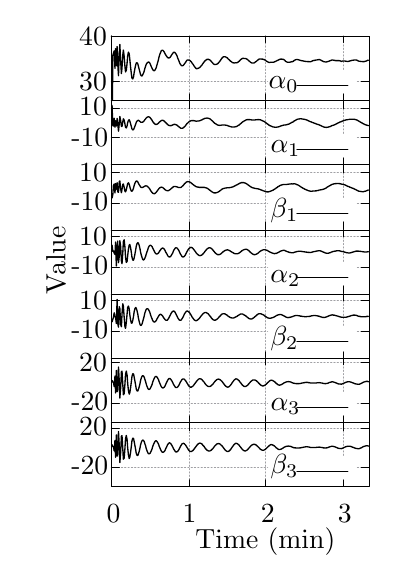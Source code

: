 
\definecolor{ca0a0a4}{RGB}{160,160,164}


\def \globalscale {1.0}
\begin{tikzpicture}[y=0.74pt, x=0.7pt, yscale=-\globalscale, xscale=\globalscale, inner sep=0pt, outer sep=0pt]
\begin{scope}[draw=black,line join=bevel,line cap=rect,even odd rule,line width=0.800pt]
  \begin{scope}[cm={{1.0,0.0,0.0,1.0,(0.0,0.0)}},draw=black,line join=bevel,line cap=rect,line width=0.800pt]
  \end{scope}
  \begin{scope}[cm={{1.008,0.0,0.0,1.008,(0.0,0.0)}},draw=black,line join=bevel,line cap=rect,line width=0.800pt]
  \end{scope}
  \begin{scope}[cm={{1.008,0.0,0.0,1.008,(0.0,0.0)}},draw=ca0a0a4,dash pattern=on 0.40pt off 0.80pt,line join=round,line cap=round,line width=0.400pt]
    \path[draw] (28.5,32.5) -- (108.5,32.5);



    \path[draw] (154.5,32.5) -- (160.5,32.5);



  \end{scope}
  \begin{scope}[cm={{1.008,0.0,0.0,1.008,(0.0,0.0)}},draw=black,line join=round,line cap=round,line width=0.480pt]
    \path[draw] (28.5,32.5) -- (32.5,32.5);



    \path[draw] (160.5,32.5) -- (156.5,32.5);



  \end{scope}
  \begin{scope}[cm={{1.008,0.0,0.0,1.008,(0.0,0.0)}},draw=black,line join=bevel,line cap=rect,line width=0.800pt]
  \end{scope}
  \begin{scope}[cm={{1.008,0.0,0.0,1.008,(12.092,37.285)}},draw=black,line join=bevel,line cap=rect,line width=0.800pt]
  \end{scope}
  \begin{scope}[cm={{1.008,0.0,0.0,1.008,(12.092,37.285)}},draw=black,line join=bevel,line cap=rect,line width=0.800pt]
  \end{scope}
  \begin{scope}[cm={{1.008,0.0,0.0,1.008,(12.092,37.285)}},draw=black,line join=bevel,line cap=rect,line width=0.800pt]
  \end{scope}
  \begin{scope}[cm={{1.008,0.0,0.0,1.008,(12.092,37.285)}},draw=black,line join=bevel,line cap=rect,line width=0.800pt]
  \end{scope}
  \begin{scope}[cm={{1.008,0.0,0.0,1.008,(12.092,37.285)}},draw=black,line join=bevel,line cap=rect,line width=0.800pt]
  \end{scope}
  \begin{scope}[cm={{1.008,0.0,0.0,1.008,(12.092,37.285)}},draw=black,line join=bevel,line cap=rect,line width=0.800pt]
    \path[fill=black] (0.0,0.0) node[above right] () {30};



  \end{scope}
  \begin{scope}[cm={{1.008,0.0,0.0,1.008,(12.092,37.285)}},draw=black,line join=bevel,line cap=rect,line width=0.800pt]
  \end{scope}
  \begin{scope}[cm={{1.008,0.0,0.0,1.008,(0.0,0.0)}},draw=black,line join=bevel,line cap=rect,line width=0.800pt]
  \end{scope}
  \begin{scope}[cm={{1.008,0.0,0.0,1.008,(0.0,0.0)}},draw=ca0a0a4,dash pattern=on 0.40pt off 0.80pt,line join=round,line cap=round,line width=0.400pt]
    \path[draw] (28.5,10.5) -- (160.5,10.5);



  \end{scope}
  \begin{scope}[cm={{1.008,0.0,0.0,1.008,(0.0,0.0)}},draw=black,line join=round,line cap=round,line width=0.480pt]
    \path[draw] (28.5,10.5) -- (32.5,10.5);



    \path[draw] (160.5,10.5) -- (156.5,10.5);



  \end{scope}
  \begin{scope}[cm={{1.008,0.0,0.0,1.008,(0.0,0.0)}},draw=black,line join=bevel,line cap=rect,line width=0.800pt]
  \end{scope}
  \begin{scope}[cm={{1.008,0.0,0.0,1.008,(12.092,15.115)}},draw=black,line join=bevel,line cap=rect,line width=0.800pt]
  \end{scope}
  \begin{scope}[cm={{1.008,0.0,0.0,1.008,(12.092,15.115)}},draw=black,line join=bevel,line cap=rect,line width=0.800pt]
  \end{scope}
  \begin{scope}[cm={{1.008,0.0,0.0,1.008,(12.092,15.115)}},draw=black,line join=bevel,line cap=rect,line width=0.800pt]
  \end{scope}
  \begin{scope}[cm={{1.008,0.0,0.0,1.008,(12.092,15.115)}},draw=black,line join=bevel,line cap=rect,line width=0.800pt]
  \end{scope}
  \begin{scope}[cm={{1.008,0.0,0.0,1.008,(12.092,15.115)}},draw=black,line join=bevel,line cap=rect,line width=0.800pt]
  \end{scope}
  \begin{scope}[cm={{1.008,0.0,0.0,1.008,(12.092,15.115)}},draw=black,line join=bevel,line cap=rect,line width=0.800pt]
    \path[fill=black] (0.0,0.0) node[above right] () {40};



  \end{scope}
  \begin{scope}[cm={{1.008,0.0,0.0,1.008,(12.092,15.115)}},draw=black,line join=bevel,line cap=rect,line width=0.800pt]
  \end{scope}
  \begin{scope}[cm={{1.008,0.0,0.0,1.008,(0.0,0.0)}},draw=black,line join=bevel,line cap=rect,line width=0.800pt]
  \end{scope}
  \begin{scope}[cm={{1.008,0.0,0.0,1.008,(0.0,0.0)}},draw=ca0a0a4,dash pattern=on 0.40pt off 0.80pt,line join=round,line cap=round,line width=0.400pt]
    \path[draw] (28.5,41.5) -- (28.5,10.5);



  \end{scope}
  \begin{scope}[cm={{1.008,0.0,0.0,1.008,(0.0,0.0)}},draw=black,line join=round,line cap=round,line width=0.480pt]
    \path[draw] (28.5,41.5) -- (28.5,38.5);



    \path[draw] (28.5,10.5) -- (28.5,13.5);



  \end{scope}
  \begin{scope}[cm={{1.008,0.0,0.0,1.008,(0.0,0.0)}},draw=black,line join=bevel,line cap=rect,line width=0.800pt]
  \end{scope}
  \begin{scope}[cm={{1.008,0.0,0.0,1.008,(29.223,58.446)}},draw=black,line join=bevel,line cap=rect,line width=0.800pt]
  \end{scope}
  \begin{scope}[cm={{1.008,0.0,0.0,1.008,(29.223,58.446)}},draw=black,line join=bevel,line cap=rect,line width=0.800pt]
  \end{scope}
  \begin{scope}[cm={{1.008,0.0,0.0,1.008,(29.223,58.446)}},draw=black,line join=bevel,line cap=rect,line width=0.800pt]
  \end{scope}
  \begin{scope}[cm={{1.008,0.0,0.0,1.008,(29.223,58.446)}},draw=black,line join=bevel,line cap=rect,line width=0.800pt]
  \end{scope}
  \begin{scope}[cm={{1.008,0.0,0.0,1.008,(29.223,58.446)}},draw=black,line join=bevel,line cap=rect,line width=0.800pt]
  \end{scope}
  \begin{scope}[cm={{1.008,0.0,0.0,1.008,(29.223,58.446)}},draw=black,line join=bevel,line cap=rect,line width=0.800pt]
  \end{scope}
  \begin{scope}[cm={{1.008,0.0,0.0,1.008,(0.0,0.0)}},draw=black,line join=bevel,line cap=rect,line width=0.800pt]
  \end{scope}
  \begin{scope}[cm={{1.008,0.0,0.0,1.008,(0.0,0.0)}},draw=ca0a0a4,dash pattern=on 0.40pt off 0.80pt,line join=round,line cap=round,line width=0.400pt]
    \path[draw] (68.5,41.5) -- (68.5,10.5);



  \end{scope}
  \begin{scope}[cm={{1.008,0.0,0.0,1.008,(0.0,0.0)}},draw=black,line join=round,line cap=round,line width=0.480pt]
    \path[draw] (68.5,41.5) -- (68.5,38.5);



    \path[draw] (68.5,10.5) -- (68.5,13.5);



  \end{scope}
  \begin{scope}[cm={{1.008,0.0,0.0,1.008,(0.0,0.0)}},draw=black,line join=bevel,line cap=rect,line width=0.800pt]
  \end{scope}
  \begin{scope}[cm={{1.008,0.0,0.0,1.008,(68.523,58.446)}},draw=black,line join=bevel,line cap=rect,line width=0.800pt]
  \end{scope}
  \begin{scope}[cm={{1.008,0.0,0.0,1.008,(68.523,58.446)}},draw=black,line join=bevel,line cap=rect,line width=0.800pt]
  \end{scope}
  \begin{scope}[cm={{1.008,0.0,0.0,1.008,(68.523,58.446)}},draw=black,line join=bevel,line cap=rect,line width=0.800pt]
  \end{scope}
  \begin{scope}[cm={{1.008,0.0,0.0,1.008,(68.523,58.446)}},draw=black,line join=bevel,line cap=rect,line width=0.800pt]
  \end{scope}
  \begin{scope}[cm={{1.008,0.0,0.0,1.008,(68.523,58.446)}},draw=black,line join=bevel,line cap=rect,line width=0.800pt]
  \end{scope}
  \begin{scope}[cm={{1.008,0.0,0.0,1.008,(68.523,58.446)}},draw=black,line join=bevel,line cap=rect,line width=0.800pt]
  \end{scope}
  \begin{scope}[cm={{1.008,0.0,0.0,1.008,(0.0,0.0)}},draw=black,line join=bevel,line cap=rect,line width=0.800pt]
  \end{scope}
  \begin{scope}[cm={{1.008,0.0,0.0,1.008,(0.0,0.0)}},draw=ca0a0a4,dash pattern=on 0.40pt off 0.80pt,line join=round,line cap=round,line width=0.400pt]
    \path[draw] (107.5,41.5) -- (107.5,10.5);



  \end{scope}
  \begin{scope}[cm={{1.008,0.0,0.0,1.008,(0.0,0.0)}},draw=black,line join=round,line cap=round,line width=0.480pt]
    \path[draw] (107.5,41.5) -- (107.5,38.5);



    \path[draw] (107.5,10.5) -- (107.5,13.5);



  \end{scope}
  \begin{scope}[cm={{1.008,0.0,0.0,1.008,(0.0,0.0)}},draw=black,line join=bevel,line cap=rect,line width=0.800pt]
  \end{scope}
  \begin{scope}[cm={{1.008,0.0,0.0,1.008,(108.831,58.446)}},draw=black,line join=bevel,line cap=rect,line width=0.800pt]
  \end{scope}
  \begin{scope}[cm={{1.008,0.0,0.0,1.008,(108.831,58.446)}},draw=black,line join=bevel,line cap=rect,line width=0.800pt]
  \end{scope}
  \begin{scope}[cm={{1.008,0.0,0.0,1.008,(108.831,58.446)}},draw=black,line join=bevel,line cap=rect,line width=0.800pt]
  \end{scope}
  \begin{scope}[cm={{1.008,0.0,0.0,1.008,(108.831,58.446)}},draw=black,line join=bevel,line cap=rect,line width=0.800pt]
  \end{scope}
  \begin{scope}[cm={{1.008,0.0,0.0,1.008,(108.831,58.446)}},draw=black,line join=bevel,line cap=rect,line width=0.800pt]
  \end{scope}
  \begin{scope}[cm={{1.008,0.0,0.0,1.008,(108.831,58.446)}},draw=black,line join=bevel,line cap=rect,line width=0.800pt]
  \end{scope}
  \begin{scope}[cm={{1.008,0.0,0.0,1.008,(0.0,0.0)}},draw=black,line join=bevel,line cap=rect,line width=0.800pt]
  \end{scope}
  \begin{scope}[cm={{1.008,0.0,0.0,1.008,(0.0,0.0)}},draw=ca0a0a4,dash pattern=on 0.40pt off 0.80pt,line join=round,line cap=round,line width=0.400pt]
    \path[draw] (147.5,26.5) -- (147.5,10.5);



  \end{scope}
  \begin{scope}[cm={{1.008,0.0,0.0,1.008,(0.0,0.0)}},draw=black,line join=round,line cap=round,line width=0.480pt]
    \path[draw] (147.5,41.5) -- (147.5,38.5);



    \path[draw] (147.5,10.5) -- (147.5,13.5);



  \end{scope}
  \begin{scope}[cm={{1.008,0.0,0.0,1.008,(0.0,0.0)}},draw=black,line join=bevel,line cap=rect,line width=0.800pt]
  \end{scope}
  \begin{scope}[cm={{1.008,0.0,0.0,1.008,(148.131,58.446)}},draw=black,line join=bevel,line cap=rect,line width=0.800pt]
  \end{scope}
  \begin{scope}[cm={{1.008,0.0,0.0,1.008,(148.131,58.446)}},draw=black,line join=bevel,line cap=rect,line width=0.800pt]
  \end{scope}
  \begin{scope}[cm={{1.008,0.0,0.0,1.008,(148.131,58.446)}},draw=black,line join=bevel,line cap=rect,line width=0.800pt]
  \end{scope}
  \begin{scope}[cm={{1.008,0.0,0.0,1.008,(148.131,58.446)}},draw=black,line join=bevel,line cap=rect,line width=0.800pt]
  \end{scope}
  \begin{scope}[cm={{1.008,0.0,0.0,1.008,(148.131,58.446)}},draw=black,line join=bevel,line cap=rect,line width=0.800pt]
  \end{scope}
  \begin{scope}[cm={{1.008,0.0,0.0,1.008,(148.131,58.446)}},draw=black,line join=bevel,line cap=rect,line width=0.800pt]
  \end{scope}
  \begin{scope}[cm={{1.008,0.0,0.0,1.008,(0.0,0.0)}},draw=black,line join=bevel,line cap=rect,line width=0.800pt]
  \end{scope}
  \begin{scope}[cm={{1.008,0.0,0.0,1.008,(0.0,0.0)}},draw=black,line join=round,line cap=round,line width=0.480pt]
    \path[draw] (28.5,10.5) -- (28.5,41.5) -- (160.5,41.5) -- (160.5,10.5) -- (28.5,10.5);



  \end{scope}
  \begin{scope}[cm={{1.008,0.0,0.0,1.008,(0.0,0.0)}},draw=black,line join=bevel,line cap=rect,line width=0.800pt]
  \end{scope}
  \begin{scope}[cm={{0.0,-1.008,1.008,0.0,(4.031,136.542)}},draw=black,line join=bevel,line cap=rect,line width=0.800pt]
  \end{scope}
  \begin{scope}[cm={{0.0,-1.008,1.008,0.0,(4.031,136.542)}},draw=black,line join=bevel,line cap=rect,line width=0.800pt]
  \end{scope}
  \begin{scope}[cm={{0.0,-1.008,1.008,0.0,(4.031,136.542)}},draw=black,line join=bevel,line cap=rect,line width=0.800pt]
  \end{scope}
  \begin{scope}[cm={{0.0,-1.008,1.008,0.0,(4.031,136.542)}},draw=black,line join=bevel,line cap=rect,line width=0.800pt]
  \end{scope}
  \begin{scope}[cm={{0.0,-1.008,1.008,0.0,(4.031,136.542)}},draw=black,line join=bevel,line cap=rect,line width=0.800pt]
  \end{scope}
  \begin{scope}[cm={{0.0,-1.008,1.008,0.0,(-5.0,136.542)}},draw=black,line join=bevel,line cap=rect,line width=0.800pt]
    \path[fill=black] (0.0,0.0) node[above right] () {\rotatebox{90}{Value}};



  \end{scope}
  \begin{scope}[cm={{0.0,-1.008,1.008,0.0,(4.031,136.542)}},draw=black,line join=bevel,line cap=rect,line width=0.800pt]
  \end{scope}
  \begin{scope}[cm={{1.008,0.0,0.0,1.008,(107.823,38.292)}},draw=black,line join=bevel,line cap=rect,line width=0.800pt]
  \end{scope}
  \begin{scope}[cm={{1.008,0.0,0.0,1.008,(107.823,38.292)}},draw=black,line join=bevel,line cap=rect,line width=0.800pt]
  \end{scope}
  \begin{scope}[cm={{1.008,0.0,0.0,1.008,(107.823,38.292)}},draw=black,line join=bevel,line cap=rect,line width=0.800pt]
  \end{scope}
  \begin{scope}[cm={{1.008,0.0,0.0,1.008,(107.823,38.292)}},draw=black,line join=bevel,line cap=rect,line width=0.800pt]
  \end{scope}
  \begin{scope}[cm={{1.008,0.0,0.0,1.008,(107.823,38.292)}},draw=black,line join=bevel,line cap=rect,line width=0.800pt]
  \end{scope}
  \begin{scope}[cm={{1.008,0.0,0.0,1.008,(109.823,38.292)}},draw=black,line join=bevel,line cap=rect,line width=0.800pt]
    \path[fill=black] (0.0,0.0) node[above right] () {$\alpha_0$};



  \end{scope}
  \begin{scope}[cm={{1.008,0.0,0.0,1.008,(107.823,38.292)}},draw=black,line join=bevel,line cap=rect,line width=0.800pt]
  \end{scope}
  \begin{scope}[cm={{1.008,0.0,0.0,1.008,(0.0,0.0)}},draw=black,line join=bevel,line cap=rect,line width=0.800pt]
  \end{scope}
  \begin{scope}[cm={{1.008,0.0,0.0,1.008,(0.0,0.0)}},draw=black,line join=round,line cap=round,line width=0.480pt]
    \path[draw,even odd rule] (123.5,34.5) -- (149.5,34.5);



  \end{scope}
  \begin{scope}[cm={{1.008,0.0,0.0,1.008,(0.0,0.0)}},draw=black,line join=bevel,line cap=rect,line width=0.800pt]
  \end{scope}
  \begin{scope}[cm={{1.008,0.0,0.0,1.008,(0.0,0.0)}},draw=black,line join=bevel,line cap=rect,line width=0.800pt]
  \end{scope}
  \begin{scope}[cm={{1.008,0.0,0.0,1.008,(0.0,0.0)}},draw=black,line join=bevel,line cap=rect,line width=0.800pt]
  \end{scope}
  \begin{scope}[cm={{1.008,0.0,0.0,1.008,(0.0,0.0)}},draw=black,line join=bevel,line cap=rect,line width=0.800pt]
  \end{scope}
  \begin{scope}[cm={{1.008,0.0,0.0,1.008,(0.0,0.0)}},draw=black,line join=round,line cap=round,line width=0.480pt]
    \path[draw] (29.0,41.6) -- (29.2,19.8) -- (29.5,18.7) -- (29.9,17.6) -- (30.3,26.1) -- (30.6,16.5) -- (31.0,24.8) -- (31.4,15.5) -- (31.7,23.6) -- (32.1,29.6) -- (32.5,18.7) -- (32.8,14.5) -- (33.2,22.5) -- (33.6,28.6) -- (33.9,25.8) -- (34.3,19.6) -- (34.6,17.2) -- (35.0,20.2) -- (35.4,25.1) -- (35.7,27.8) -- (36.1,27.0) -- (36.5,23.6) -- (36.8,20.0) -- (37.2,18.2) -- (37.6,19.0) -- (37.9,21.8) -- (38.3,25.5) -- (38.7,28.8) -- (39.0,30.8) -- (39.4,31.2) -- (39.8,30.2) -- (40.1,28.3) -- (40.5,26.2) -- (40.9,24.5) -- (41.2,23.5) -- (41.6,23.3) -- (42.0,23.9) -- (42.3,25.0) -- (42.7,26.5) -- (43.1,28.0) -- (43.4,29.1) -- (43.8,29.7) -- (44.2,29.7) -- (44.5,29.2) -- (44.9,28.4) -- (45.3,27.3) -- (45.6,26.1) -- (46.0,25.0) -- (46.3,24.1) -- (46.7,23.5) -- (47.1,23.2) -- (47.4,23.0) -- (47.8,23.1) -- (48.2,23.6) -- (48.5,24.3) -- (48.9,25.2) -- (49.3,26.0) -- (49.6,26.6) -- (50.0,27.1) -- (50.4,27.2) -- (50.7,27.0) -- (51.1,26.4) -- (51.5,25.5) -- (51.8,24.4) -- (52.2,23.1) -- (52.6,21.7) -- (52.9,20.4) -- (53.3,19.2) -- (53.7,18.3) -- (54.0,17.6) -- (54.4,17.3) -- (54.8,17.3) -- (55.1,17.6) -- (55.5,18.1) -- (55.9,18.9) -- (56.2,19.4) -- (56.6,20.0) -- (57.0,20.5) -- (57.3,20.9) -- (57.7,21.0) -- (58.0,21.0) -- (58.4,20.8) -- (58.8,20.4) -- (59.1,19.9) -- (59.5,19.3) -- (59.9,18.8) -- (60.2,18.4) -- (60.6,18.2) -- (61.0,18.4) -- (61.3,18.8) -- (61.7,19.3) -- (62.1,20.1) -- (62.4,21.0) -- (62.8,21.9) -- (63.2,22.8) -- (63.5,23.6) -- (63.9,24.2) -- (64.3,24.7) -- (64.6,24.8) -- (65.0,24.8) -- (65.4,24.5) -- (65.7,24.1) -- (66.1,23.6) -- (66.5,23.1) -- (66.8,22.6) -- (67.2,22.1) -- (67.6,22.0) -- (67.9,22.0) -- (68.3,22.1) -- (68.7,22.3) -- (69.0,22.6) -- (69.4,22.9) -- (69.7,23.4) -- (70.1,23.9) -- (70.5,24.4) -- (70.8,24.9) -- (71.2,25.4) -- (71.6,25.9) -- (71.9,26.2) -- (72.3,26.2) -- (72.7,26.1) -- (73.0,26.0) -- (73.4,25.8) -- (73.8,25.6) -- (74.1,25.2) -- (74.5,24.8) -- (74.9,24.4) -- (75.2,23.9) -- (75.6,23.4) -- (76.0,22.9) -- (76.3,22.5) -- (76.7,22.2) -- (77.1,21.9) -- (77.4,21.7) -- (77.8,21.7) -- (78.2,21.7) -- (78.5,21.8) -- (78.9,22.0) -- (79.3,22.3) -- (79.6,22.7) -- (80.0,23.1) -- (80.4,23.5) -- (80.7,23.9) -- (81.1,24.1) -- (81.4,24.2) -- (81.8,24.2) -- (82.2,24.1) -- (82.5,24.0) -- (82.9,23.8) -- (83.3,23.4) -- (83.6,23.1) -- (84.0,22.6) -- (84.4,22.1) -- (84.7,21.6) -- (85.1,21.1) -- (85.5,20.7) -- (85.8,20.5) -- (86.2,20.4) -- (86.6,20.4) -- (86.9,20.5) -- (87.3,20.7) -- (87.7,20.9) -- (88.0,21.2) -- (88.4,21.6) -- (88.8,21.9) -- (89.1,22.2) -- (89.5,22.6) -- (89.9,22.8) -- (90.2,23.1) -- (90.6,23.3) -- (91.0,23.4) -- (91.3,23.5) -- (91.7,23.4) -- (92.1,23.3) -- (92.4,23.4) -- (92.8,23.3) -- (93.1,23.2) -- (93.5,22.9) -- (93.9,22.6) -- (94.2,22.3) -- (94.6,21.9) -- (95.0,21.6) -- (95.3,21.4) -- (95.7,21.2) -- (96.1,21.2) -- (96.4,21.3) -- (96.8,21.3) -- (97.2,21.3) -- (97.5,21.4) -- (97.9,21.6) -- (98.3,21.9) -- (98.6,22.2) -- (99.0,22.5) -- (99.4,22.8) -- (99.7,23.1) -- (100.1,23.3) -- (100.5,23.5) -- (100.8,23.5) -- (101.2,23.5) -- (101.6,23.4) -- (101.9,23.2) -- (102.3,22.9) -- (102.7,22.7) -- (103.0,22.4) -- (103.4,22.1) -- (103.8,21.8) -- (104.1,21.6) -- (104.5,21.5) -- (104.8,21.5) -- (105.2,21.5) -- (105.6,21.6) -- (105.9,21.6) -- (106.3,21.7) -- (106.7,21.8) -- (107.0,22.0) -- (107.4,22.2) -- (107.8,22.5) -- (108.1,22.7) -- (108.5,22.9) -- (108.9,23.1) -- (109.2,23.2) -- (109.6,23.2) -- (110.0,23.1) -- (110.3,23.1) -- (110.7,23.1) -- (111.1,23.1) -- (111.4,23.1) -- (111.8,23.0) -- (112.2,22.8) -- (112.5,22.7) -- (112.9,22.5) -- (113.3,22.3) -- (113.6,22.2) -- (114.0,22.0) -- (114.4,21.8) -- (114.7,21.7) -- (115.1,21.6) -- (115.5,21.6) -- (115.8,21.6) -- (116.2,21.7) -- (116.5,21.7) -- (116.9,21.9) -- (117.3,22.2) -- (117.6,22.6) -- (118.0,22.8) -- (118.4,23.0) -- (118.7,23.1) -- (119.1,23.1) -- (119.5,23.1) -- (119.8,23.1) -- (120.2,23.0) -- (120.6,22.9) -- (120.9,22.8) -- (121.3,22.8) -- (121.7,22.6) -- (122.0,22.3) -- (122.4,22.1) -- (122.8,21.9) -- (123.1,21.8) -- (123.5,21.8) -- (123.9,21.8) -- (124.2,21.9) -- (124.6,22.0) -- (125.0,22.1) -- (125.3,22.2) -- (125.7,22.3) -- (126.1,22.4) -- (126.4,22.4) -- (126.8,22.5) -- (127.2,22.6) -- (127.5,22.6) -- (127.9,22.7) -- (128.2,22.7) -- (128.6,22.7) -- (129.0,22.8) -- (129.3,22.8) -- (129.7,22.8) -- (130.1,22.9) -- (130.4,22.9) -- (130.8,22.7) -- (131.2,22.6) -- (131.5,22.4) -- (131.9,22.3) -- (132.3,22.2) -- (132.6,22.2) -- (133.0,22.1) -- (133.4,22.0) -- (133.7,22.0) -- (134.1,21.9) -- (134.5,21.9) -- (134.8,21.7) -- (135.2,21.9) -- (135.6,22.0) -- (135.9,22.2) -- (136.3,22.4) -- (136.7,22.6) -- (137.0,22.7) -- (137.4,22.9) -- (137.8,22.9) -- (138.1,23.0) -- (138.5,23.0) -- (138.8,22.9) -- (139.2,22.8) -- (139.6,22.7) -- (139.9,22.6) -- (140.3,22.4) -- (140.7,22.3) -- (141.0,22.2) -- (141.4,22.0) -- (141.8,22.0) -- (142.1,22.1) -- (142.5,22.2) -- (142.9,22.2) -- (143.2,22.3) -- (143.6,22.3) -- (144.0,22.3) -- (144.3,22.3) -- (144.7,22.3) -- (145.1,22.3) -- (145.4,22.4) -- (145.8,22.5) -- (146.2,22.7) -- (146.5,22.6) -- (146.9,22.5) -- (147.3,22.5) -- (147.6,22.5) -- (148.0,22.5) -- (148.4,22.6) -- (148.7,22.6) -- (149.1,22.7) -- (149.5,22.7) -- (149.8,22.7) -- (150.2,22.6) -- (150.5,22.5) -- (150.9,22.4) -- (151.3,22.3) -- (151.6,22.2) -- (152.0,22.1) -- (152.4,22.1) -- (152.7,22.0) -- (153.1,22.0) -- (153.5,22.0) -- (153.8,22.0) -- (154.2,22.1) -- (154.6,22.3) -- (154.9,22.5) -- (155.3,22.6) -- (155.7,22.6) -- (156.0,22.7) -- (156.4,22.7) -- (156.8,22.7) -- (157.1,22.8) -- (157.5,22.8) -- (157.9,22.8) -- (158.2,22.7) -- (158.6,22.6) -- (159.0,22.5) -- (159.3,22.4) -- (159.7,22.1) -- (160.1,22.1) -- (160.1,22.1);



  \end{scope}
  \begin{scope}[cm={{1.008,0.0,0.0,1.008,(0.0,0.0)}},draw=black,line join=bevel,line cap=rect,line width=0.800pt]
  \end{scope}
  \begin{scope}[cm={{1.008,0.0,0.0,1.008,(0.0,0.0)}},draw=black,line join=bevel,line cap=rect,line width=0.800pt]
  \end{scope}
  \begin{scope}[cm={{1.008,0.0,0.0,1.008,(0.0,0.0)}},draw=black,line join=round,line cap=round,line width=0.480pt]
    \path[draw] (28.5,10.5) -- (28.5,41.5) -- (160.5,41.5) -- (160.5,10.5) -- (28.5,10.5);



  \end{scope}
  \begin{scope}[cm={{1.008,0.0,0.0,1.008,(0.0,0.0)}},draw=ca0a0a4,dash pattern=on 0.40pt off 0.80pt,line join=round,line cap=round,line width=0.400pt]
    \path[draw] (28.5,59.5) -- (108.5,59.5);



    \path[draw] (154.5,59.5) -- (160.5,59.5);



  \end{scope}
  \begin{scope}[cm={{1.008,0.0,0.0,1.008,(0.0,0.0)}},draw=black,line join=round,line cap=round,line width=0.480pt]
    \path[draw] (28.5,59.5) -- (32.5,59.5);



    \path[draw] (160.5,59.5) -- (156.5,59.5);



  \end{scope}
  \begin{scope}[cm={{1.008,0.0,0.0,1.008,(0.0,0.0)}},draw=black,line join=bevel,line cap=rect,line width=0.800pt]
  \end{scope}
  \begin{scope}[cm={{1.008,0.0,0.0,1.008,(8.062,64.492)}},draw=black,line join=bevel,line cap=rect,line width=0.800pt]
  \end{scope}
  \begin{scope}[cm={{1.008,0.0,0.0,1.008,(8.062,64.492)}},draw=black,line join=bevel,line cap=rect,line width=0.800pt]
  \end{scope}
  \begin{scope}[cm={{1.008,0.0,0.0,1.008,(8.062,64.492)}},draw=black,line join=bevel,line cap=rect,line width=0.800pt]
  \end{scope}
  \begin{scope}[cm={{1.008,0.0,0.0,1.008,(8.062,64.492)}},draw=black,line join=bevel,line cap=rect,line width=0.800pt]
  \end{scope}
  \begin{scope}[cm={{1.008,0.0,0.0,1.008,(8.062,64.492)}},draw=black,line join=bevel,line cap=rect,line width=0.800pt]
  \end{scope}
  \begin{scope}[cm={{1.008,0.0,0.0,1.008,(8.062,64.492)}},draw=black,line join=bevel,line cap=rect,line width=0.800pt]
    \path[fill=black] (0.0,0.0) node[above right] () {-10};



  \end{scope}
  \begin{scope}[cm={{1.008,0.0,0.0,1.008,(8.062,64.492)}},draw=black,line join=bevel,line cap=rect,line width=0.800pt]
  \end{scope}
  \begin{scope}[cm={{1.008,0.0,0.0,1.008,(0.0,0.0)}},draw=black,line join=bevel,line cap=rect,line width=0.800pt]
  \end{scope}
  \begin{scope}[cm={{1.008,0.0,0.0,1.008,(0.0,0.0)}},draw=ca0a0a4,dash pattern=on 0.40pt off 0.80pt,line join=round,line cap=round,line width=0.400pt]
    \path[draw] (28.5,45.5) -- (160.5,45.5);



  \end{scope}
  \begin{scope}[cm={{1.008,0.0,0.0,1.008,(0.0,0.0)}},draw=black,line join=round,line cap=round,line width=0.480pt]
    \path[draw] (28.5,45.5) -- (32.5,45.5);



    \path[draw] (160.5,45.5) -- (156.5,45.5);



  \end{scope}
  \begin{scope}[cm={{1.008,0.0,0.0,1.008,(0.0,0.0)}},draw=black,line join=bevel,line cap=rect,line width=0.800pt]
  \end{scope}
  \begin{scope}[cm={{1.008,0.0,0.0,1.008,(12.092,49.377)}},draw=black,line join=bevel,line cap=rect,line width=0.800pt]
  \end{scope}
  \begin{scope}[cm={{1.008,0.0,0.0,1.008,(12.092,49.377)}},draw=black,line join=bevel,line cap=rect,line width=0.800pt]
  \end{scope}
  \begin{scope}[cm={{1.008,0.0,0.0,1.008,(12.092,49.377)}},draw=black,line join=bevel,line cap=rect,line width=0.800pt]
  \end{scope}
  \begin{scope}[cm={{1.008,0.0,0.0,1.008,(12.092,49.377)}},draw=black,line join=bevel,line cap=rect,line width=0.800pt]
  \end{scope}
  \begin{scope}[cm={{1.008,0.0,0.0,1.008,(12.092,49.377)}},draw=black,line join=bevel,line cap=rect,line width=0.800pt]
  \end{scope}
  \begin{scope}[cm={{1.008,0.0,0.0,1.008,(12.092,49.377)}},draw=black,line join=bevel,line cap=rect,line width=0.800pt]
    \path[fill=black] (0.0,0.0) node[above right] () {10};



  \end{scope}
  \begin{scope}[cm={{1.008,0.0,0.0,1.008,(12.092,49.377)}},draw=black,line join=bevel,line cap=rect,line width=0.800pt]
  \end{scope}
  \begin{scope}[cm={{1.008,0.0,0.0,1.008,(0.0,0.0)}},draw=black,line join=bevel,line cap=rect,line width=0.800pt]
  \end{scope}
  \begin{scope}[cm={{1.008,0.0,0.0,1.008,(0.0,0.0)}},draw=ca0a0a4,dash pattern=on 0.40pt off 0.80pt,line join=round,line cap=round,line width=0.400pt]
    \path[draw] (28.5,72.5) -- (28.5,41.5);



  \end{scope}
  \begin{scope}[cm={{1.008,0.0,0.0,1.008,(0.0,0.0)}},draw=black,line join=round,line cap=round,line width=0.480pt]
    \path[draw] (28.5,72.5) -- (28.5,69.5);



    \path[draw] (28.5,41.5) -- (28.5,45.5);



  \end{scope}
  \begin{scope}[cm={{1.008,0.0,0.0,1.008,(0.0,0.0)}},draw=black,line join=bevel,line cap=rect,line width=0.800pt]
  \end{scope}
  \begin{scope}[cm={{1.008,0.0,0.0,1.008,(29.223,89.685)}},draw=black,line join=bevel,line cap=rect,line width=0.800pt]
  \end{scope}
  \begin{scope}[cm={{1.008,0.0,0.0,1.008,(29.223,89.685)}},draw=black,line join=bevel,line cap=rect,line width=0.800pt]
  \end{scope}
  \begin{scope}[cm={{1.008,0.0,0.0,1.008,(29.223,89.685)}},draw=black,line join=bevel,line cap=rect,line width=0.800pt]
  \end{scope}
  \begin{scope}[cm={{1.008,0.0,0.0,1.008,(29.223,89.685)}},draw=black,line join=bevel,line cap=rect,line width=0.800pt]
  \end{scope}
  \begin{scope}[cm={{1.008,0.0,0.0,1.008,(29.223,89.685)}},draw=black,line join=bevel,line cap=rect,line width=0.800pt]
  \end{scope}
  \begin{scope}[cm={{1.008,0.0,0.0,1.008,(29.223,89.685)}},draw=black,line join=bevel,line cap=rect,line width=0.800pt]
  \end{scope}
  \begin{scope}[cm={{1.008,0.0,0.0,1.008,(0.0,0.0)}},draw=black,line join=bevel,line cap=rect,line width=0.800pt]
  \end{scope}
  \begin{scope}[cm={{1.008,0.0,0.0,1.008,(0.0,0.0)}},draw=ca0a0a4,dash pattern=on 0.40pt off 0.80pt,line join=round,line cap=round,line width=0.400pt]
    \path[draw] (68.5,72.5) -- (68.5,41.5);



  \end{scope}
  \begin{scope}[cm={{1.008,0.0,0.0,1.008,(0.0,0.0)}},draw=black,line join=round,line cap=round,line width=0.480pt]
    \path[draw] (68.5,72.5) -- (68.5,69.5);



    \path[draw] (68.5,41.5) -- (68.5,45.5);



  \end{scope}
  \begin{scope}[cm={{1.008,0.0,0.0,1.008,(0.0,0.0)}},draw=black,line join=bevel,line cap=rect,line width=0.800pt]
  \end{scope}
  \begin{scope}[cm={{1.008,0.0,0.0,1.008,(68.523,89.685)}},draw=black,line join=bevel,line cap=rect,line width=0.800pt]
  \end{scope}
  \begin{scope}[cm={{1.008,0.0,0.0,1.008,(68.523,89.685)}},draw=black,line join=bevel,line cap=rect,line width=0.800pt]
  \end{scope}
  \begin{scope}[cm={{1.008,0.0,0.0,1.008,(68.523,89.685)}},draw=black,line join=bevel,line cap=rect,line width=0.800pt]
  \end{scope}
  \begin{scope}[cm={{1.008,0.0,0.0,1.008,(68.523,89.685)}},draw=black,line join=bevel,line cap=rect,line width=0.800pt]
  \end{scope}
  \begin{scope}[cm={{1.008,0.0,0.0,1.008,(68.523,89.685)}},draw=black,line join=bevel,line cap=rect,line width=0.800pt]
  \end{scope}
  \begin{scope}[cm={{1.008,0.0,0.0,1.008,(68.523,89.685)}},draw=black,line join=bevel,line cap=rect,line width=0.800pt]
  \end{scope}
  \begin{scope}[cm={{1.008,0.0,0.0,1.008,(0.0,0.0)}},draw=black,line join=bevel,line cap=rect,line width=0.800pt]
  \end{scope}
  \begin{scope}[cm={{1.008,0.0,0.0,1.008,(0.0,0.0)}},draw=ca0a0a4,dash pattern=on 0.40pt off 0.80pt,line join=round,line cap=round,line width=0.400pt]
    \path[draw] (107.5,72.5) -- (107.5,41.5);



  \end{scope}
  \begin{scope}[cm={{1.008,0.0,0.0,1.008,(0.0,0.0)}},draw=black,line join=round,line cap=round,line width=0.480pt]
    \path[draw] (107.5,72.5) -- (107.5,69.5);



    \path[draw] (107.5,41.5) -- (107.5,45.5);



  \end{scope}
  \begin{scope}[cm={{1.008,0.0,0.0,1.008,(0.0,0.0)}},draw=black,line join=bevel,line cap=rect,line width=0.800pt]
  \end{scope}
  \begin{scope}[cm={{1.008,0.0,0.0,1.008,(108.831,89.685)}},draw=black,line join=bevel,line cap=rect,line width=0.800pt]
  \end{scope}
  \begin{scope}[cm={{1.008,0.0,0.0,1.008,(108.831,89.685)}},draw=black,line join=bevel,line cap=rect,line width=0.800pt]
  \end{scope}
  \begin{scope}[cm={{1.008,0.0,0.0,1.008,(108.831,89.685)}},draw=black,line join=bevel,line cap=rect,line width=0.800pt]
  \end{scope}
  \begin{scope}[cm={{1.008,0.0,0.0,1.008,(108.831,89.685)}},draw=black,line join=bevel,line cap=rect,line width=0.800pt]
  \end{scope}
  \begin{scope}[cm={{1.008,0.0,0.0,1.008,(108.831,89.685)}},draw=black,line join=bevel,line cap=rect,line width=0.800pt]
  \end{scope}
  \begin{scope}[cm={{1.008,0.0,0.0,1.008,(108.831,89.685)}},draw=black,line join=bevel,line cap=rect,line width=0.800pt]
  \end{scope}
  \begin{scope}[cm={{1.008,0.0,0.0,1.008,(0.0,0.0)}},draw=black,line join=bevel,line cap=rect,line width=0.800pt]
  \end{scope}
  \begin{scope}[cm={{1.008,0.0,0.0,1.008,(0.0,0.0)}},draw=ca0a0a4,dash pattern=on 0.40pt off 0.80pt,line join=round,line cap=round,line width=0.400pt]
    \path[draw] (147.5,57.5) -- (147.5,41.5);



  \end{scope}
  \begin{scope}[cm={{1.008,0.0,0.0,1.008,(0.0,0.0)}},draw=black,line join=round,line cap=round,line width=0.480pt]
    \path[draw] (147.5,72.5) -- (147.5,69.5);



    \path[draw] (147.5,41.5) -- (147.5,45.5);



  \end{scope}
  \begin{scope}[cm={{1.008,0.0,0.0,1.008,(0.0,0.0)}},draw=black,line join=bevel,line cap=rect,line width=0.800pt]
  \end{scope}
  \begin{scope}[cm={{1.008,0.0,0.0,1.008,(148.131,89.685)}},draw=black,line join=bevel,line cap=rect,line width=0.800pt]
  \end{scope}
  \begin{scope}[cm={{1.008,0.0,0.0,1.008,(148.131,89.685)}},draw=black,line join=bevel,line cap=rect,line width=0.800pt]
  \end{scope}
  \begin{scope}[cm={{1.008,0.0,0.0,1.008,(148.131,89.685)}},draw=black,line join=bevel,line cap=rect,line width=0.800pt]
  \end{scope}
  \begin{scope}[cm={{1.008,0.0,0.0,1.008,(148.131,89.685)}},draw=black,line join=bevel,line cap=rect,line width=0.800pt]
  \end{scope}
  \begin{scope}[cm={{1.008,0.0,0.0,1.008,(148.131,89.685)}},draw=black,line join=bevel,line cap=rect,line width=0.800pt]
  \end{scope}
  \begin{scope}[cm={{1.008,0.0,0.0,1.008,(148.131,89.685)}},draw=black,line join=bevel,line cap=rect,line width=0.800pt]
  \end{scope}
  \begin{scope}[cm={{1.008,0.0,0.0,1.008,(0.0,0.0)}},draw=black,line join=bevel,line cap=rect,line width=0.800pt]
  \end{scope}
  \begin{scope}[cm={{1.008,0.0,0.0,1.008,(0.0,0.0)}},draw=black,line join=round,line cap=round,line width=0.480pt]
    \path[draw] (28.5,41.5) -- (28.5,72.5) -- (160.5,72.5) -- (160.5,41.5) -- (28.5,41.5);



  \end{scope}
  \begin{scope}[cm={{1.008,0.0,0.0,1.008,(0.0,0.0)}},draw=black,line join=bevel,line cap=rect,line width=0.800pt]
  \end{scope}
  \begin{scope}[cm={{1.008,0.0,0.0,1.008,(108.831,69.531)}},draw=black,line join=bevel,line cap=rect,line width=0.800pt]
  \end{scope}
  \begin{scope}[cm={{1.008,0.0,0.0,1.008,(108.831,69.531)}},draw=black,line join=bevel,line cap=rect,line width=0.800pt]
  \end{scope}
  \begin{scope}[cm={{1.008,0.0,0.0,1.008,(108.831,69.531)}},draw=black,line join=bevel,line cap=rect,line width=0.800pt]
  \end{scope}
  \begin{scope}[cm={{1.008,0.0,0.0,1.008,(108.831,69.531)}},draw=black,line join=bevel,line cap=rect,line width=0.800pt]
  \end{scope}
  \begin{scope}[cm={{1.008,0.0,0.0,1.008,(108.831,69.531)}},draw=black,line join=bevel,line cap=rect,line width=0.800pt]
  \end{scope}
  \begin{scope}[cm={{1.008,0.0,0.0,1.008,(110.831,69.531)}},draw=black,line join=bevel,line cap=rect,line width=0.800pt]
    \path[fill=black] (0.0,0.0) node[above right] () {$\alpha_1$};



  \end{scope}
  \begin{scope}[cm={{1.008,0.0,0.0,1.008,(108.831,69.531)}},draw=black,line join=bevel,line cap=rect,line width=0.800pt]
  \end{scope}
  \begin{scope}[cm={{1.008,0.0,0.0,1.008,(0.0,0.0)}},draw=black,line join=bevel,line cap=rect,line width=0.800pt]
  \end{scope}
  \begin{scope}[cm={{1.008,0.0,0.0,1.008,(0.0,0.0)}},draw=black,line join=round,line cap=round,line width=0.480pt]
    \path[draw,even odd rule] (123.5,65.5) -- (149.5,65.5);



  \end{scope}
  \begin{scope}[cm={{1.008,0.0,0.0,1.008,(0.0,0.0)}},draw=black,line join=bevel,line cap=rect,line width=0.800pt]
  \end{scope}
  \begin{scope}[cm={{1.008,0.0,0.0,1.008,(0.0,0.0)}},draw=black,line join=bevel,line cap=rect,line width=0.800pt]
  \end{scope}
  \begin{scope}[cm={{1.008,0.0,0.0,1.008,(0.0,0.0)}},draw=black,line join=bevel,line cap=rect,line width=0.800pt]
  \end{scope}
  \begin{scope}[cm={{1.008,0.0,0.0,1.008,(0.0,0.0)}},draw=black,line join=bevel,line cap=rect,line width=0.800pt]
  \end{scope}
  \begin{scope}[cm={{1.008,0.0,0.0,1.008,(0.0,0.0)}},draw=black,line join=round,line cap=round,line width=0.480pt]
    \path[draw] (28.8,44.0) -- (28.8,44.0) -- (29.2,53.7) -- (29.5,54.0) -- (29.9,50.2) -- (30.3,54.6) -- (30.6,51.5) -- (31.0,54.0) -- (31.4,50.3) -- (31.7,52.5) -- (32.1,56.5) -- (32.5,52.8) -- (32.8,49.4) -- (33.2,51.3) -- (33.6,54.2) -- (33.9,54.2) -- (34.3,52.0) -- (34.6,50.5) -- (35.0,51.1) -- (35.4,53.0) -- (35.7,54.6) -- (36.1,54.9) -- (36.5,53.9) -- (36.8,52.4) -- (37.2,51.2) -- (37.6,51.0) -- (37.9,51.6) -- (38.3,52.9) -- (38.7,54.3) -- (39.0,55.4) -- (39.4,55.9) -- (39.8,55.7) -- (40.1,55.1) -- (40.5,54.1) -- (40.9,53.1) -- (41.2,52.2) -- (41.6,51.6) -- (42.0,51.3) -- (42.3,51.2) -- (42.7,51.5) -- (43.1,51.8) -- (43.4,52.1) -- (43.8,52.2) -- (44.2,52.2) -- (44.5,52.1) -- (44.9,51.8) -- (45.3,51.4) -- (45.6,50.9) -- (46.0,50.5) -- (46.3,50.1) -- (46.7,49.8) -- (47.1,49.6) -- (47.4,49.5) -- (47.8,49.6) -- (48.2,49.8) -- (48.5,50.2) -- (48.9,50.7) -- (49.3,51.2) -- (49.6,51.8) -- (50.0,52.3) -- (50.4,52.7) -- (50.7,53.0) -- (51.1,53.2) -- (51.5,53.2) -- (51.8,53.1) -- (52.2,52.9) -- (52.6,52.6) -- (52.9,52.2) -- (53.3,51.9) -- (53.7,51.6) -- (54.0,51.4) -- (54.4,51.2) -- (54.8,51.2) -- (55.1,51.4) -- (55.5,51.6) -- (55.9,52.0) -- (56.2,52.3) -- (56.6,52.6) -- (57.0,53.0) -- (57.3,53.3) -- (57.7,53.6) -- (58.0,53.7) -- (58.4,53.8) -- (58.8,53.8) -- (59.1,53.8) -- (59.5,53.6) -- (59.9,53.5) -- (60.2,53.3) -- (60.6,53.2) -- (61.0,53.2) -- (61.3,53.3) -- (61.7,53.4) -- (62.1,53.6) -- (62.4,53.9) -- (62.8,54.2) -- (63.2,54.5) -- (63.5,54.7) -- (63.9,55.0) -- (64.3,55.1) -- (64.6,55.1) -- (65.0,55.0) -- (65.4,54.8) -- (65.7,54.5) -- (66.1,54.2) -- (66.5,53.7) -- (66.8,53.3) -- (67.2,52.8) -- (67.6,52.5) -- (67.9,52.2) -- (68.3,51.9) -- (68.7,51.7) -- (69.0,51.5) -- (69.4,51.4) -- (69.7,51.4) -- (70.1,51.4) -- (70.5,51.4) -- (70.8,51.4) -- (71.2,51.5) -- (71.6,51.6) -- (71.9,51.7) -- (72.3,51.6) -- (72.7,51.6) -- (73.0,51.6) -- (73.4,51.5) -- (73.8,51.4) -- (74.1,51.3) -- (74.5,51.1) -- (74.9,51.0) -- (75.2,50.8) -- (75.6,50.6) -- (76.0,50.5) -- (76.3,50.3) -- (76.7,50.2) -- (77.1,50.2) -- (77.4,50.1) -- (77.8,50.2) -- (78.2,50.2) -- (78.5,50.4) -- (78.9,50.5) -- (79.3,50.8) -- (79.6,51.1) -- (80.0,51.4) -- (80.4,51.7) -- (80.7,52.1) -- (81.1,52.4) -- (81.4,52.7) -- (81.8,52.9) -- (82.2,53.1) -- (82.5,53.3) -- (82.9,53.5) -- (83.3,53.6) -- (83.6,53.6) -- (84.0,53.7) -- (84.4,53.6) -- (84.7,53.6) -- (85.1,53.5) -- (85.5,53.5) -- (85.8,53.5) -- (86.2,53.5) -- (86.6,53.5) -- (86.9,53.6) -- (87.3,53.6) -- (87.7,53.7) -- (88.0,53.8) -- (88.4,54.0) -- (88.8,54.1) -- (89.1,54.2) -- (89.5,54.3) -- (89.9,54.4) -- (90.2,54.5) -- (90.6,54.5) -- (91.0,54.5) -- (91.3,54.5) -- (91.7,54.4) -- (92.1,54.3) -- (92.4,54.3) -- (92.8,54.1) -- (93.1,53.9) -- (93.5,53.7) -- (93.9,53.5) -- (94.2,53.2) -- (94.6,52.9) -- (95.0,52.6) -- (95.3,52.3) -- (95.7,52.0) -- (96.1,51.8) -- (96.4,51.6) -- (96.8,51.4) -- (97.2,51.2) -- (97.5,51.0) -- (97.9,50.9) -- (98.3,50.9) -- (98.6,50.9) -- (99.0,50.9) -- (99.4,50.9) -- (99.7,51.0) -- (100.1,51.0) -- (100.5,51.1) -- (100.8,51.1) -- (101.2,51.1) -- (101.6,51.1) -- (101.9,51.1) -- (102.3,51.0) -- (102.7,51.0) -- (103.0,51.0) -- (103.4,50.9) -- (103.8,50.9) -- (104.1,50.9) -- (104.5,51.0) -- (104.8,51.0) -- (105.2,51.2) -- (105.6,51.3) -- (105.9,51.5) -- (106.3,51.6) -- (106.7,51.8) -- (107.0,52.0) -- (107.4,52.3) -- (107.8,52.6) -- (108.1,52.8) -- (108.5,53.1) -- (108.9,53.3) -- (109.2,53.6) -- (109.6,53.8) -- (110.0,53.9) -- (110.3,54.1) -- (110.7,54.2) -- (111.1,54.4) -- (111.4,54.5) -- (111.8,54.5) -- (112.2,54.6) -- (112.5,54.6) -- (112.9,54.6) -- (113.3,54.5) -- (113.6,54.5) -- (114.0,54.4) -- (114.4,54.3) -- (114.7,54.2) -- (115.1,54.0) -- (115.5,53.9) -- (115.8,53.8) -- (116.2,53.7) -- (116.5,53.6) -- (116.9,53.5) -- (117.3,53.5) -- (117.6,53.5) -- (118.0,53.4) -- (118.4,53.3) -- (118.7,53.2) -- (119.1,53.1) -- (119.5,53.0) -- (119.8,52.8) -- (120.2,52.6) -- (120.6,52.4) -- (120.9,52.2) -- (121.3,52.1) -- (121.7,51.9) -- (122.0,51.6) -- (122.4,51.4) -- (122.8,51.2) -- (123.1,51.0) -- (123.5,50.8) -- (123.9,50.7) -- (124.2,50.6) -- (124.6,50.6) -- (125.0,50.5) -- (125.3,50.5) -- (125.7,50.5) -- (126.1,50.6) -- (126.4,50.6) -- (126.8,50.7) -- (127.2,50.7) -- (127.5,50.8) -- (127.9,50.9) -- (128.2,51.0) -- (128.6,51.1) -- (129.0,51.3) -- (129.3,51.4) -- (129.7,51.6) -- (130.1,51.8) -- (130.4,51.9) -- (130.8,52.0) -- (131.2,52.2) -- (131.5,52.3) -- (131.9,52.4) -- (132.3,52.6) -- (132.6,52.7) -- (133.0,52.8) -- (133.4,53.0) -- (133.7,53.1) -- (134.1,53.2) -- (134.5,53.3) -- (134.8,53.4) -- (135.2,53.6) -- (135.6,53.7) -- (135.9,53.9) -- (136.3,54.1) -- (136.7,54.2) -- (137.0,54.4) -- (137.4,54.5) -- (137.8,54.6) -- (138.1,54.6) -- (138.5,54.7) -- (138.8,54.6) -- (139.2,54.6) -- (139.6,54.5) -- (139.9,54.4) -- (140.3,54.3) -- (140.7,54.2) -- (141.0,54.0) -- (141.4,53.8) -- (141.8,53.7) -- (142.1,53.6) -- (142.5,53.5) -- (142.9,53.3) -- (143.2,53.2) -- (143.6,53.0) -- (144.0,52.8) -- (144.3,52.6) -- (144.7,52.5) -- (145.1,52.3) -- (145.4,52.1) -- (145.8,52.0) -- (146.2,51.9) -- (146.5,51.7) -- (146.9,51.6) -- (147.3,51.4) -- (147.6,51.3) -- (148.0,51.2) -- (148.4,51.1) -- (148.7,51.0) -- (149.1,51.0) -- (149.5,50.9) -- (149.8,50.8) -- (150.2,50.8) -- (150.5,50.7) -- (150.9,50.7) -- (151.3,50.7) -- (151.6,50.7) -- (152.0,50.7) -- (152.4,50.7) -- (152.7,50.7) -- (153.1,50.8) -- (153.5,50.9) -- (153.8,51.0) -- (154.2,51.1) -- (154.6,51.3) -- (154.9,51.5) -- (155.3,51.7) -- (155.7,51.9) -- (156.0,52.1) -- (156.4,52.3) -- (156.8,52.5) -- (157.1,52.7) -- (157.5,52.9) -- (157.9,53.1) -- (158.2,53.2) -- (158.6,53.4) -- (159.0,53.5) -- (159.3,53.6) -- (159.7,53.7) -- (160.1,53.8) -- (160.1,53.8);



  \end{scope}
  \begin{scope}[cm={{1.008,0.0,0.0,1.008,(0.0,0.0)}},draw=black,line join=bevel,line cap=rect,line width=0.800pt]
  \end{scope}
  \begin{scope}[cm={{1.008,0.0,0.0,1.008,(0.0,0.0)}},draw=black,line join=bevel,line cap=rect,line width=0.800pt]
  \end{scope}
  \begin{scope}[cm={{1.008,0.0,0.0,1.008,(0.0,0.0)}},draw=black,line join=round,line cap=round,line width=0.480pt]
    \path[draw] (28.5,41.5) -- (28.5,72.5) -- (160.5,72.5) -- (160.5,41.5) -- (28.5,41.5);



  \end{scope}
  \begin{scope}[cm={{1.008,0.0,0.0,1.008,(0.0,0.0)}},draw=ca0a0a4,dash pattern=on 0.40pt off 0.80pt,line join=round,line cap=round,line width=0.400pt]
    \path[draw] (28.5,91.5) -- (108.5,91.5);



    \path[draw] (154.5,91.5) -- (160.5,91.5);



  \end{scope}
  \begin{scope}[cm={{1.008,0.0,0.0,1.008,(0.0,0.0)}},draw=black,line join=round,line cap=round,line width=0.480pt]
    \path[draw] (28.5,91.5) -- (32.5,91.5);



    \path[draw] (160.5,91.5) -- (156.5,91.5);



  \end{scope}
  \begin{scope}[cm={{1.008,0.0,0.0,1.008,(0.0,0.0)}},draw=black,line join=bevel,line cap=rect,line width=0.800pt]
  \end{scope}
  \begin{scope}[cm={{1.008,0.0,0.0,1.008,(8.062,95.731)}},draw=black,line join=bevel,line cap=rect,line width=0.800pt]
  \end{scope}
  \begin{scope}[cm={{1.008,0.0,0.0,1.008,(8.062,95.731)}},draw=black,line join=bevel,line cap=rect,line width=0.800pt]
  \end{scope}
  \begin{scope}[cm={{1.008,0.0,0.0,1.008,(8.062,95.731)}},draw=black,line join=bevel,line cap=rect,line width=0.800pt]
  \end{scope}
  \begin{scope}[cm={{1.008,0.0,0.0,1.008,(8.062,95.731)}},draw=black,line join=bevel,line cap=rect,line width=0.800pt]
  \end{scope}
  \begin{scope}[cm={{1.008,0.0,0.0,1.008,(8.062,95.731)}},draw=black,line join=bevel,line cap=rect,line width=0.800pt]
  \end{scope}
  \begin{scope}[cm={{1.008,0.0,0.0,1.008,(8.062,95.731)}},draw=black,line join=bevel,line cap=rect,line width=0.800pt]
    \path[fill=black] (0.0,0.0) node[above right] () {-10};



  \end{scope}
  \begin{scope}[cm={{1.008,0.0,0.0,1.008,(8.062,95.731)}},draw=black,line join=bevel,line cap=rect,line width=0.800pt]
  \end{scope}
  \begin{scope}[cm={{1.008,0.0,0.0,1.008,(0.0,0.0)}},draw=black,line join=bevel,line cap=rect,line width=0.800pt]
  \end{scope}
  \begin{scope}[cm={{1.008,0.0,0.0,1.008,(0.0,0.0)}},draw=ca0a0a4,dash pattern=on 0.40pt off 0.80pt,line join=round,line cap=round,line width=0.400pt]
    \path[draw] (28.5,76.5) -- (160.5,76.5);



  \end{scope}
  \begin{scope}[cm={{1.008,0.0,0.0,1.008,(0.0,0.0)}},draw=black,line join=round,line cap=round,line width=0.480pt]
    \path[draw] (28.5,76.5) -- (32.5,76.5);



    \path[draw] (160.5,76.5) -- (156.5,76.5);



  \end{scope}
  \begin{scope}[cm={{1.008,0.0,0.0,1.008,(0.0,0.0)}},draw=black,line join=bevel,line cap=rect,line width=0.800pt]
  \end{scope}
  \begin{scope}[cm={{1.008,0.0,0.0,1.008,(12.092,81.623)}},draw=black,line join=bevel,line cap=rect,line width=0.800pt]
  \end{scope}
  \begin{scope}[cm={{1.008,0.0,0.0,1.008,(12.092,81.623)}},draw=black,line join=bevel,line cap=rect,line width=0.800pt]
  \end{scope}
  \begin{scope}[cm={{1.008,0.0,0.0,1.008,(12.092,81.623)}},draw=black,line join=bevel,line cap=rect,line width=0.800pt]
  \end{scope}
  \begin{scope}[cm={{1.008,0.0,0.0,1.008,(12.092,81.623)}},draw=black,line join=bevel,line cap=rect,line width=0.800pt]
  \end{scope}
  \begin{scope}[cm={{1.008,0.0,0.0,1.008,(12.092,81.623)}},draw=black,line join=bevel,line cap=rect,line width=0.800pt]
  \end{scope}
  \begin{scope}[cm={{1.008,0.0,0.0,1.008,(12.092,81.623)}},draw=black,line join=bevel,line cap=rect,line width=0.800pt]
    \path[fill=black] (0.0,0.0) node[above right] () {10};



  \end{scope}
  \begin{scope}[cm={{1.008,0.0,0.0,1.008,(12.092,81.623)}},draw=black,line join=bevel,line cap=rect,line width=0.800pt]
  \end{scope}
  \begin{scope}[cm={{1.008,0.0,0.0,1.008,(0.0,0.0)}},draw=black,line join=bevel,line cap=rect,line width=0.800pt]
  \end{scope}
  \begin{scope}[cm={{1.008,0.0,0.0,1.008,(0.0,0.0)}},draw=ca0a0a4,dash pattern=on 0.40pt off 0.80pt,line join=round,line cap=round,line width=0.400pt]
    \path[draw] (28.5,104.5) -- (28.5,72.5);



  \end{scope}
  \begin{scope}[cm={{1.008,0.0,0.0,1.008,(0.0,0.0)}},draw=black,line join=round,line cap=round,line width=0.480pt]
    \path[draw] (28.5,104.5) -- (28.5,100.5);



    \path[draw] (28.5,72.5) -- (28.5,76.5);



  \end{scope}
  \begin{scope}[cm={{1.008,0.0,0.0,1.008,(0.0,0.0)}},draw=black,line join=bevel,line cap=rect,line width=0.800pt]
  \end{scope}
  \begin{scope}[cm={{1.008,0.0,0.0,1.008,(29.223,120.923)}},draw=black,line join=bevel,line cap=rect,line width=0.800pt]
  \end{scope}
  \begin{scope}[cm={{1.008,0.0,0.0,1.008,(29.223,120.923)}},draw=black,line join=bevel,line cap=rect,line width=0.800pt]
  \end{scope}
  \begin{scope}[cm={{1.008,0.0,0.0,1.008,(29.223,120.923)}},draw=black,line join=bevel,line cap=rect,line width=0.800pt]
  \end{scope}
  \begin{scope}[cm={{1.008,0.0,0.0,1.008,(29.223,120.923)}},draw=black,line join=bevel,line cap=rect,line width=0.800pt]
  \end{scope}
  \begin{scope}[cm={{1.008,0.0,0.0,1.008,(29.223,120.923)}},draw=black,line join=bevel,line cap=rect,line width=0.800pt]
  \end{scope}
  \begin{scope}[cm={{1.008,0.0,0.0,1.008,(29.223,120.923)}},draw=black,line join=bevel,line cap=rect,line width=0.800pt]
  \end{scope}
  \begin{scope}[cm={{1.008,0.0,0.0,1.008,(0.0,0.0)}},draw=black,line join=bevel,line cap=rect,line width=0.800pt]
  \end{scope}
  \begin{scope}[cm={{1.008,0.0,0.0,1.008,(0.0,0.0)}},draw=ca0a0a4,dash pattern=on 0.40pt off 0.80pt,line join=round,line cap=round,line width=0.400pt]
    \path[draw] (68.5,104.5) -- (68.5,72.5);



  \end{scope}
  \begin{scope}[cm={{1.008,0.0,0.0,1.008,(0.0,0.0)}},draw=black,line join=round,line cap=round,line width=0.480pt]
    \path[draw] (68.5,104.5) -- (68.5,100.5);



    \path[draw] (68.5,72.5) -- (68.5,76.5);



  \end{scope}
  \begin{scope}[cm={{1.008,0.0,0.0,1.008,(0.0,0.0)}},draw=black,line join=bevel,line cap=rect,line width=0.800pt]
  \end{scope}
  \begin{scope}[cm={{1.008,0.0,0.0,1.008,(68.523,120.923)}},draw=black,line join=bevel,line cap=rect,line width=0.800pt]
  \end{scope}
  \begin{scope}[cm={{1.008,0.0,0.0,1.008,(68.523,120.923)}},draw=black,line join=bevel,line cap=rect,line width=0.800pt]
  \end{scope}
  \begin{scope}[cm={{1.008,0.0,0.0,1.008,(68.523,120.923)}},draw=black,line join=bevel,line cap=rect,line width=0.800pt]
  \end{scope}
  \begin{scope}[cm={{1.008,0.0,0.0,1.008,(68.523,120.923)}},draw=black,line join=bevel,line cap=rect,line width=0.800pt]
  \end{scope}
  \begin{scope}[cm={{1.008,0.0,0.0,1.008,(68.523,120.923)}},draw=black,line join=bevel,line cap=rect,line width=0.800pt]
  \end{scope}
  \begin{scope}[cm={{1.008,0.0,0.0,1.008,(68.523,120.923)}},draw=black,line join=bevel,line cap=rect,line width=0.800pt]
  \end{scope}
  \begin{scope}[cm={{1.008,0.0,0.0,1.008,(0.0,0.0)}},draw=black,line join=bevel,line cap=rect,line width=0.800pt]
  \end{scope}
  \begin{scope}[cm={{1.008,0.0,0.0,1.008,(0.0,0.0)}},draw=ca0a0a4,dash pattern=on 0.40pt off 0.80pt,line join=round,line cap=round,line width=0.400pt]
    \path[draw] (107.5,104.5) -- (107.5,72.5);



  \end{scope}
  \begin{scope}[cm={{1.008,0.0,0.0,1.008,(0.0,0.0)}},draw=black,line join=round,line cap=round,line width=0.480pt]
    \path[draw] (107.5,104.5) -- (107.5,100.5);



    \path[draw] (107.5,72.5) -- (107.5,76.5);



  \end{scope}
  \begin{scope}[cm={{1.008,0.0,0.0,1.008,(0.0,0.0)}},draw=black,line join=bevel,line cap=rect,line width=0.800pt]
  \end{scope}
  \begin{scope}[cm={{1.008,0.0,0.0,1.008,(108.831,120.923)}},draw=black,line join=bevel,line cap=rect,line width=0.800pt]
  \end{scope}
  \begin{scope}[cm={{1.008,0.0,0.0,1.008,(108.831,120.923)}},draw=black,line join=bevel,line cap=rect,line width=0.800pt]
  \end{scope}
  \begin{scope}[cm={{1.008,0.0,0.0,1.008,(108.831,120.923)}},draw=black,line join=bevel,line cap=rect,line width=0.800pt]
  \end{scope}
  \begin{scope}[cm={{1.008,0.0,0.0,1.008,(108.831,120.923)}},draw=black,line join=bevel,line cap=rect,line width=0.800pt]
  \end{scope}
  \begin{scope}[cm={{1.008,0.0,0.0,1.008,(108.831,120.923)}},draw=black,line join=bevel,line cap=rect,line width=0.800pt]
  \end{scope}
  \begin{scope}[cm={{1.008,0.0,0.0,1.008,(108.831,120.923)}},draw=black,line join=bevel,line cap=rect,line width=0.800pt]
  \end{scope}
  \begin{scope}[cm={{1.008,0.0,0.0,1.008,(0.0,0.0)}},draw=black,line join=bevel,line cap=rect,line width=0.800pt]
  \end{scope}
  \begin{scope}[cm={{1.008,0.0,0.0,1.008,(0.0,0.0)}},draw=ca0a0a4,dash pattern=on 0.40pt off 0.80pt,line join=round,line cap=round,line width=0.400pt]
    \path[draw] (147.5,88.5) -- (147.5,72.5);



  \end{scope}
  \begin{scope}[cm={{1.008,0.0,0.0,1.008,(0.0,0.0)}},draw=black,line join=round,line cap=round,line width=0.480pt]
    \path[draw] (147.5,104.5) -- (147.5,100.5);



    \path[draw] (147.5,72.5) -- (147.5,76.5);



  \end{scope}
  \begin{scope}[cm={{1.008,0.0,0.0,1.008,(0.0,0.0)}},draw=black,line join=bevel,line cap=rect,line width=0.800pt]
  \end{scope}
  \begin{scope}[cm={{1.008,0.0,0.0,1.008,(148.131,120.923)}},draw=black,line join=bevel,line cap=rect,line width=0.800pt]
  \end{scope}
  \begin{scope}[cm={{1.008,0.0,0.0,1.008,(148.131,120.923)}},draw=black,line join=bevel,line cap=rect,line width=0.800pt]
  \end{scope}
  \begin{scope}[cm={{1.008,0.0,0.0,1.008,(148.131,120.923)}},draw=black,line join=bevel,line cap=rect,line width=0.800pt]
  \end{scope}
  \begin{scope}[cm={{1.008,0.0,0.0,1.008,(148.131,120.923)}},draw=black,line join=bevel,line cap=rect,line width=0.800pt]
  \end{scope}
  \begin{scope}[cm={{1.008,0.0,0.0,1.008,(148.131,120.923)}},draw=black,line join=bevel,line cap=rect,line width=0.800pt]
  \end{scope}
  \begin{scope}[cm={{1.008,0.0,0.0,1.008,(148.131,120.923)}},draw=black,line join=bevel,line cap=rect,line width=0.800pt]
  \end{scope}
  \begin{scope}[cm={{1.008,0.0,0.0,1.008,(0.0,0.0)}},draw=black,line join=bevel,line cap=rect,line width=0.800pt]
  \end{scope}
  \begin{scope}[cm={{1.008,0.0,0.0,1.008,(0.0,0.0)}},draw=black,line join=round,line cap=round,line width=0.480pt]
    \path[draw] (28.5,72.5) -- (28.5,104.5) -- (160.5,104.5) -- (160.5,72.5) -- (28.5,72.5);



  \end{scope}
  \begin{scope}[cm={{1.008,0.0,0.0,1.008,(0.0,0.0)}},draw=black,line join=bevel,line cap=rect,line width=0.800pt]
  \end{scope}
  \begin{scope}[cm={{1.008,0.0,0.0,1.008,(107.823,101.777)}},draw=black,line join=bevel,line cap=rect,line width=0.800pt]
  \end{scope}
  \begin{scope}[cm={{1.008,0.0,0.0,1.008,(107.823,101.777)}},draw=black,line join=bevel,line cap=rect,line width=0.800pt]
  \end{scope}
  \begin{scope}[cm={{1.008,0.0,0.0,1.008,(107.823,101.777)}},draw=black,line join=bevel,line cap=rect,line width=0.800pt]
  \end{scope}
  \begin{scope}[cm={{1.008,0.0,0.0,1.008,(107.823,101.777)}},draw=black,line join=bevel,line cap=rect,line width=0.800pt]
  \end{scope}
  \begin{scope}[cm={{1.008,0.0,0.0,1.008,(107.823,101.777)}},draw=black,line join=bevel,line cap=rect,line width=0.800pt]
  \end{scope}
  \begin{scope}[cm={{1.008,0.0,0.0,1.008,(110.823,101.777)}},draw=black,line join=bevel,line cap=rect,line width=0.800pt]
    \path[fill=black] (0.0,0.0) node[above right] () {$\beta_1$};



  \end{scope}
  \begin{scope}[cm={{1.008,0.0,0.0,1.008,(107.823,101.777)}},draw=black,line join=bevel,line cap=rect,line width=0.800pt]
  \end{scope}
  \begin{scope}[cm={{1.008,0.0,0.0,1.008,(0.0,0.0)}},draw=black,line join=bevel,line cap=rect,line width=0.800pt]
  \end{scope}
  \begin{scope}[cm={{1.008,0.0,0.0,1.008,(0.0,0.0)}},draw=black,line join=round,line cap=round,line width=0.480pt]
    \path[draw,even odd rule] (123.5,96.5) -- (149.5,96.5);



  \end{scope}
  \begin{scope}[cm={{1.008,0.0,0.0,1.008,(0.0,0.0)}},draw=black,line join=bevel,line cap=rect,line width=0.800pt]
  \end{scope}
  \begin{scope}[cm={{1.008,0.0,0.0,1.008,(0.0,0.0)}},draw=black,line join=bevel,line cap=rect,line width=0.800pt]
  \end{scope}
  \begin{scope}[cm={{1.008,0.0,0.0,1.008,(0.0,0.0)}},draw=black,line join=bevel,line cap=rect,line width=0.800pt]
  \end{scope}
  \begin{scope}[cm={{1.008,0.0,0.0,1.008,(0.0,0.0)}},draw=black,line join=bevel,line cap=rect,line width=0.800pt]
  \end{scope}
  \begin{scope}[cm={{1.008,0.0,0.0,1.008,(0.0,0.0)}},draw=black,line join=round,line cap=round,line width=0.480pt]
    \path[draw] (28.8,88.9) -- (28.8,88.9) -- (29.2,87.2) -- (29.5,82.9) -- (29.9,82.1) -- (30.3,86.4) -- (30.6,81.9) -- (31.0,84.6) -- (31.4,81.5) -- (31.7,85.8) -- (32.1,86.1) -- (32.5,80.9) -- (32.8,80.6) -- (33.2,84.5) -- (33.6,86.3) -- (33.9,84.6) -- (34.3,82.3) -- (34.6,82.1) -- (35.0,83.7) -- (35.4,85.5) -- (35.7,85.9) -- (36.1,84.9) -- (36.5,83.2) -- (36.8,81.9) -- (37.2,81.5) -- (37.6,82.2) -- (37.9,83.4) -- (38.3,84.7) -- (38.7,85.5) -- (39.0,85.6) -- (39.4,85.1) -- (39.8,84.1) -- (40.1,82.9) -- (40.5,81.8) -- (40.9,81.0) -- (41.2,80.7) -- (41.6,80.7) -- (42.0,81.1) -- (42.3,81.7) -- (42.7,82.4) -- (43.1,83.0) -- (43.4,83.5) -- (43.8,83.7) -- (44.2,83.8) -- (44.5,83.7) -- (44.9,83.5) -- (45.3,83.3) -- (45.6,83.1) -- (46.0,83.0) -- (46.3,83.0) -- (46.7,83.1) -- (47.1,83.4) -- (47.4,83.7) -- (47.8,84.1) -- (48.2,84.6) -- (48.5,85.2) -- (48.9,85.7) -- (49.3,86.2) -- (49.6,86.5) -- (50.0,86.7) -- (50.4,86.8) -- (50.7,86.7) -- (51.1,86.4) -- (51.5,86.0) -- (51.8,85.6) -- (52.2,85.1) -- (52.6,84.6) -- (52.9,84.2) -- (53.3,83.9) -- (53.7,83.7) -- (54.0,83.6) -- (54.4,83.7) -- (54.8,83.8) -- (55.1,84.1) -- (55.5,84.4) -- (55.9,84.8) -- (56.2,85.0) -- (56.6,85.2) -- (57.0,85.3) -- (57.3,85.4) -- (57.7,85.3) -- (58.0,85.1) -- (58.4,84.9) -- (58.8,84.6) -- (59.1,84.3) -- (59.5,84.0) -- (59.9,83.7) -- (60.2,83.4) -- (60.6,83.3) -- (61.0,83.3) -- (61.3,83.3) -- (61.7,83.4) -- (62.1,83.5) -- (62.4,83.6) -- (62.8,83.8) -- (63.2,83.8) -- (63.5,83.8) -- (63.9,83.8) -- (64.3,83.6) -- (64.6,83.3) -- (65.0,83.0) -- (65.4,82.6) -- (65.7,82.2) -- (66.1,81.8) -- (66.5,81.5) -- (66.8,81.2) -- (67.2,81.0) -- (67.6,80.9) -- (67.9,81.0) -- (68.3,81.0) -- (68.7,81.2) -- (69.0,81.4) -- (69.4,81.6) -- (69.7,81.9) -- (70.1,82.2) -- (70.5,82.5) -- (70.8,82.7) -- (71.2,83.0) -- (71.6,83.2) -- (71.9,83.4) -- (72.3,83.5) -- (72.7,83.6) -- (73.0,83.6) -- (73.4,83.7) -- (73.8,83.7) -- (74.1,83.7) -- (74.5,83.7) -- (74.9,83.7) -- (75.2,83.7) -- (75.6,83.7) -- (76.0,83.7) -- (76.3,83.8) -- (76.7,83.9) -- (77.1,84.0) -- (77.4,84.1) -- (77.8,84.3) -- (78.2,84.6) -- (78.5,84.8) -- (78.9,85.1) -- (79.3,85.4) -- (79.6,85.6) -- (80.0,85.9) -- (80.4,86.1) -- (80.7,86.3) -- (81.1,86.4) -- (81.4,86.4) -- (81.8,86.4) -- (82.2,86.3) -- (82.5,86.2) -- (82.9,86.1) -- (83.3,85.9) -- (83.6,85.7) -- (84.0,85.4) -- (84.4,85.2) -- (84.7,84.9) -- (85.1,84.6) -- (85.5,84.4) -- (85.8,84.3) -- (86.2,84.2) -- (86.6,84.1) -- (86.9,84.0) -- (87.3,84.0) -- (87.7,83.9) -- (88.0,83.9) -- (88.4,83.9) -- (88.8,83.9) -- (89.1,83.8) -- (89.5,83.8) -- (89.9,83.7) -- (90.2,83.6) -- (90.6,83.5) -- (91.0,83.3) -- (91.3,83.2) -- (91.7,83.0) -- (92.1,82.8) -- (92.4,82.6) -- (92.8,82.5) -- (93.1,82.3) -- (93.5,82.1) -- (93.9,81.9) -- (94.2,81.7) -- (94.6,81.6) -- (95.0,81.4) -- (95.3,81.4) -- (95.7,81.4) -- (96.1,81.4) -- (96.4,81.5) -- (96.8,81.6) -- (97.2,81.7) -- (97.5,81.9) -- (97.9,82.1) -- (98.3,82.4) -- (98.6,82.6) -- (99.0,82.9) -- (99.4,83.1) -- (99.7,83.4) -- (100.1,83.6) -- (100.5,83.8) -- (100.8,83.9) -- (101.2,84.0) -- (101.6,84.1) -- (101.9,84.2) -- (102.3,84.3) -- (102.7,84.3) -- (103.0,84.4) -- (103.4,84.4) -- (103.8,84.5) -- (104.1,84.6) -- (104.5,84.7) -- (104.8,84.8) -- (105.2,85.0) -- (105.6,85.1) -- (105.9,85.2) -- (106.3,85.4) -- (106.7,85.5) -- (107.0,85.6) -- (107.4,85.7) -- (107.8,85.8) -- (108.1,85.9) -- (108.5,85.9) -- (108.9,85.9) -- (109.2,85.8) -- (109.6,85.7) -- (110.0,85.6) -- (110.3,85.4) -- (110.7,85.3) -- (111.1,85.1) -- (111.4,85.0) -- (111.8,84.7) -- (112.2,84.5) -- (112.5,84.3) -- (112.9,84.0) -- (113.3,83.8) -- (113.6,83.5) -- (114.0,83.3) -- (114.4,83.1) -- (114.7,82.9) -- (115.1,82.7) -- (115.5,82.6) -- (115.8,82.5) -- (116.2,82.4) -- (116.5,82.3) -- (116.9,82.3) -- (117.3,82.3) -- (117.6,82.3) -- (118.0,82.3) -- (118.4,82.3) -- (118.7,82.2) -- (119.1,82.2) -- (119.5,82.1) -- (119.8,82.1) -- (120.2,82.1) -- (120.6,82.0) -- (120.9,82.0) -- (121.3,82.1) -- (121.7,82.0) -- (122.0,82.0) -- (122.4,82.0) -- (122.8,82.1) -- (123.1,82.2) -- (123.5,82.4) -- (123.9,82.5) -- (124.2,82.7) -- (124.6,82.9) -- (125.0,83.1) -- (125.3,83.4) -- (125.7,83.6) -- (126.1,83.8) -- (126.4,84.0) -- (126.8,84.2) -- (127.2,84.4) -- (127.5,84.6) -- (127.9,84.7) -- (128.2,84.9) -- (128.6,85.0) -- (129.0,85.2) -- (129.3,85.3) -- (129.7,85.4) -- (130.1,85.5) -- (130.4,85.6) -- (130.8,85.6) -- (131.2,85.6) -- (131.5,85.5) -- (131.9,85.5) -- (132.3,85.5) -- (132.6,85.5) -- (133.0,85.4) -- (133.4,85.4) -- (133.7,85.3) -- (134.1,85.2) -- (134.5,85.2) -- (134.8,85.0) -- (135.2,85.0) -- (135.6,84.9) -- (135.9,84.9) -- (136.3,84.8) -- (136.7,84.7) -- (137.0,84.6) -- (137.4,84.5) -- (137.8,84.3) -- (138.1,84.2) -- (138.5,84.0) -- (138.8,83.7) -- (139.2,83.5) -- (139.6,83.3) -- (139.9,83.1) -- (140.3,82.9) -- (140.7,82.7) -- (141.0,82.5) -- (141.4,82.3) -- (141.8,82.2) -- (142.1,82.1) -- (142.5,82.0) -- (142.9,82.0) -- (143.2,81.9) -- (143.6,81.9) -- (144.0,81.8) -- (144.3,81.8) -- (144.7,81.8) -- (145.1,81.9) -- (145.4,81.9) -- (145.8,82.0) -- (146.2,82.1) -- (146.5,82.2) -- (146.9,82.2) -- (147.3,82.3) -- (147.6,82.4) -- (148.0,82.5) -- (148.4,82.7) -- (148.7,82.8) -- (149.1,83.0) -- (149.5,83.2) -- (149.8,83.3) -- (150.2,83.4) -- (150.5,83.6) -- (150.9,83.7) -- (151.3,83.9) -- (151.6,84.0) -- (152.0,84.1) -- (152.4,84.3) -- (152.7,84.4) -- (153.1,84.6) -- (153.5,84.8) -- (153.8,84.9) -- (154.2,85.1) -- (154.6,85.3) -- (154.9,85.5) -- (155.3,85.6) -- (155.7,85.6) -- (156.0,85.7) -- (156.4,85.7) -- (156.8,85.8) -- (157.1,85.8) -- (157.5,85.8) -- (157.9,85.7) -- (158.2,85.6) -- (158.6,85.6) -- (159.0,85.4) -- (159.3,85.3) -- (159.7,85.1) -- (160.1,85.0) -- (160.1,85.0);



  \end{scope}
  \begin{scope}[cm={{1.008,0.0,0.0,1.008,(0.0,0.0)}},draw=black,line join=bevel,line cap=rect,line width=0.800pt]
  \end{scope}
  \begin{scope}[cm={{1.008,0.0,0.0,1.008,(0.0,0.0)}},draw=black,line join=bevel,line cap=rect,line width=0.800pt]
  \end{scope}
  \begin{scope}[cm={{1.008,0.0,0.0,1.008,(0.0,0.0)}},draw=black,line join=round,line cap=round,line width=0.480pt]
    \path[draw] (28.5,72.5) -- (28.5,104.5) -- (160.5,104.5) -- (160.5,72.5) -- (28.5,72.5);



  \end{scope}
  \begin{scope}[cm={{1.008,0.0,0.0,1.008,(0.0,0.0)}},draw=ca0a0a4,dash pattern=on 0.40pt off 0.80pt,line join=round,line cap=round,line width=0.400pt]
    \path[draw] (28.5,122.5) -- (108.5,122.5);



    \path[draw] (154.5,122.5) -- (160.5,122.5);



  \end{scope}
  \begin{scope}[cm={{1.008,0.0,0.0,1.008,(0.0,0.0)}},draw=black,line join=round,line cap=round,line width=0.480pt]
    \path[draw] (28.5,122.5) -- (32.5,122.5);



    \path[draw] (160.5,122.5) -- (156.5,122.5);



  \end{scope}
  \begin{scope}[cm={{1.008,0.0,0.0,1.008,(0.0,0.0)}},draw=black,line join=bevel,line cap=rect,line width=0.800pt]
  \end{scope}
  \begin{scope}[cm={{1.008,0.0,0.0,1.008,(8.062,126.969)}},draw=black,line join=bevel,line cap=rect,line width=0.800pt]
  \end{scope}
  \begin{scope}[cm={{1.008,0.0,0.0,1.008,(8.062,126.969)}},draw=black,line join=bevel,line cap=rect,line width=0.800pt]
  \end{scope}
  \begin{scope}[cm={{1.008,0.0,0.0,1.008,(8.062,126.969)}},draw=black,line join=bevel,line cap=rect,line width=0.800pt]
  \end{scope}
  \begin{scope}[cm={{1.008,0.0,0.0,1.008,(8.062,126.969)}},draw=black,line join=bevel,line cap=rect,line width=0.800pt]
  \end{scope}
  \begin{scope}[cm={{1.008,0.0,0.0,1.008,(8.062,126.969)}},draw=black,line join=bevel,line cap=rect,line width=0.800pt]
  \end{scope}
  \begin{scope}[cm={{1.008,0.0,0.0,1.008,(8.062,126.969)}},draw=black,line join=bevel,line cap=rect,line width=0.800pt]
    \path[fill=black] (0.0,0.0) node[above right] () {-10};



  \end{scope}
  \begin{scope}[cm={{1.008,0.0,0.0,1.008,(8.062,126.969)}},draw=black,line join=bevel,line cap=rect,line width=0.800pt]
  \end{scope}
  \begin{scope}[cm={{1.008,0.0,0.0,1.008,(0.0,0.0)}},draw=black,line join=bevel,line cap=rect,line width=0.800pt]
  \end{scope}
  \begin{scope}[cm={{1.008,0.0,0.0,1.008,(0.0,0.0)}},draw=ca0a0a4,dash pattern=on 0.40pt off 0.80pt,line join=round,line cap=round,line width=0.400pt]
    \path[draw] (28.5,107.5) -- (160.5,107.5);



  \end{scope}
  \begin{scope}[cm={{1.008,0.0,0.0,1.008,(0.0,0.0)}},draw=black,line join=round,line cap=round,line width=0.480pt]
    \path[draw] (28.5,107.5) -- (32.5,107.5);



    \path[draw] (160.5,107.5) -- (156.5,107.5);



  \end{scope}
  \begin{scope}[cm={{1.008,0.0,0.0,1.008,(0.0,0.0)}},draw=black,line join=bevel,line cap=rect,line width=0.800pt]
  \end{scope}
  \begin{scope}[cm={{1.008,0.0,0.0,1.008,(12.092,112.862)}},draw=black,line join=bevel,line cap=rect,line width=0.800pt]
  \end{scope}
  \begin{scope}[cm={{1.008,0.0,0.0,1.008,(12.092,112.862)}},draw=black,line join=bevel,line cap=rect,line width=0.800pt]
  \end{scope}
  \begin{scope}[cm={{1.008,0.0,0.0,1.008,(12.092,112.862)}},draw=black,line join=bevel,line cap=rect,line width=0.800pt]
  \end{scope}
  \begin{scope}[cm={{1.008,0.0,0.0,1.008,(12.092,112.862)}},draw=black,line join=bevel,line cap=rect,line width=0.800pt]
  \end{scope}
  \begin{scope}[cm={{1.008,0.0,0.0,1.008,(12.092,112.862)}},draw=black,line join=bevel,line cap=rect,line width=0.800pt]
  \end{scope}
  \begin{scope}[cm={{1.008,0.0,0.0,1.008,(12.092,112.862)}},draw=black,line join=bevel,line cap=rect,line width=0.800pt]
    \path[fill=black] (0.0,0.0) node[above right] () {10};



  \end{scope}
  \begin{scope}[cm={{1.008,0.0,0.0,1.008,(12.092,112.862)}},draw=black,line join=bevel,line cap=rect,line width=0.800pt]
  \end{scope}
  \begin{scope}[cm={{1.008,0.0,0.0,1.008,(0.0,0.0)}},draw=black,line join=bevel,line cap=rect,line width=0.800pt]
  \end{scope}
  \begin{scope}[cm={{1.008,0.0,0.0,1.008,(0.0,0.0)}},draw=ca0a0a4,dash pattern=on 0.40pt off 0.80pt,line join=round,line cap=round,line width=0.400pt]
    \path[draw] (28.5,135.5) -- (28.5,104.5);



  \end{scope}
  \begin{scope}[cm={{1.008,0.0,0.0,1.008,(0.0,0.0)}},draw=black,line join=round,line cap=round,line width=0.480pt]
    \path[draw] (28.5,135.5) -- (28.5,131.5);



    \path[draw] (28.5,104.5) -- (28.5,107.5);



  \end{scope}
  \begin{scope}[cm={{1.008,0.0,0.0,1.008,(0.0,0.0)}},draw=black,line join=bevel,line cap=rect,line width=0.800pt]
  \end{scope}
  \begin{scope}[cm={{1.008,0.0,0.0,1.008,(29.223,152.162)}},draw=black,line join=bevel,line cap=rect,line width=0.800pt]
  \end{scope}
  \begin{scope}[cm={{1.008,0.0,0.0,1.008,(29.223,152.162)}},draw=black,line join=bevel,line cap=rect,line width=0.800pt]
  \end{scope}
  \begin{scope}[cm={{1.008,0.0,0.0,1.008,(29.223,152.162)}},draw=black,line join=bevel,line cap=rect,line width=0.800pt]
  \end{scope}
  \begin{scope}[cm={{1.008,0.0,0.0,1.008,(29.223,152.162)}},draw=black,line join=bevel,line cap=rect,line width=0.800pt]
  \end{scope}
  \begin{scope}[cm={{1.008,0.0,0.0,1.008,(29.223,152.162)}},draw=black,line join=bevel,line cap=rect,line width=0.800pt]
  \end{scope}
  \begin{scope}[cm={{1.008,0.0,0.0,1.008,(29.223,152.162)}},draw=black,line join=bevel,line cap=rect,line width=0.800pt]
  \end{scope}
  \begin{scope}[cm={{1.008,0.0,0.0,1.008,(0.0,0.0)}},draw=black,line join=bevel,line cap=rect,line width=0.800pt]
  \end{scope}
  \begin{scope}[cm={{1.008,0.0,0.0,1.008,(0.0,0.0)}},draw=ca0a0a4,dash pattern=on 0.40pt off 0.80pt,line join=round,line cap=round,line width=0.400pt]
    \path[draw] (68.5,135.5) -- (68.5,104.5);



  \end{scope}
  \begin{scope}[cm={{1.008,0.0,0.0,1.008,(0.0,0.0)}},draw=black,line join=round,line cap=round,line width=0.480pt]
    \path[draw] (68.5,135.5) -- (68.5,131.5);



    \path[draw] (68.5,104.5) -- (68.5,107.5);



  \end{scope}
  \begin{scope}[cm={{1.008,0.0,0.0,1.008,(0.0,0.0)}},draw=black,line join=bevel,line cap=rect,line width=0.800pt]
  \end{scope}
  \begin{scope}[cm={{1.008,0.0,0.0,1.008,(68.523,152.162)}},draw=black,line join=bevel,line cap=rect,line width=0.800pt]
  \end{scope}
  \begin{scope}[cm={{1.008,0.0,0.0,1.008,(68.523,152.162)}},draw=black,line join=bevel,line cap=rect,line width=0.800pt]
  \end{scope}
  \begin{scope}[cm={{1.008,0.0,0.0,1.008,(68.523,152.162)}},draw=black,line join=bevel,line cap=rect,line width=0.800pt]
  \end{scope}
  \begin{scope}[cm={{1.008,0.0,0.0,1.008,(68.523,152.162)}},draw=black,line join=bevel,line cap=rect,line width=0.800pt]
  \end{scope}
  \begin{scope}[cm={{1.008,0.0,0.0,1.008,(68.523,152.162)}},draw=black,line join=bevel,line cap=rect,line width=0.800pt]
  \end{scope}
  \begin{scope}[cm={{1.008,0.0,0.0,1.008,(68.523,152.162)}},draw=black,line join=bevel,line cap=rect,line width=0.800pt]
  \end{scope}
  \begin{scope}[cm={{1.008,0.0,0.0,1.008,(0.0,0.0)}},draw=black,line join=bevel,line cap=rect,line width=0.800pt]
  \end{scope}
  \begin{scope}[cm={{1.008,0.0,0.0,1.008,(0.0,0.0)}},draw=ca0a0a4,dash pattern=on 0.40pt off 0.80pt,line join=round,line cap=round,line width=0.400pt]
    \path[draw] (107.5,135.5) -- (107.5,104.5);



  \end{scope}
  \begin{scope}[cm={{1.008,0.0,0.0,1.008,(0.0,0.0)}},draw=black,line join=round,line cap=round,line width=0.480pt]
    \path[draw] (107.5,135.5) -- (107.5,131.5);



    \path[draw] (107.5,104.5) -- (107.5,107.5);



  \end{scope}
  \begin{scope}[cm={{1.008,0.0,0.0,1.008,(0.0,0.0)}},draw=black,line join=bevel,line cap=rect,line width=0.800pt]
  \end{scope}
  \begin{scope}[cm={{1.008,0.0,0.0,1.008,(108.831,152.162)}},draw=black,line join=bevel,line cap=rect,line width=0.800pt]
  \end{scope}
  \begin{scope}[cm={{1.008,0.0,0.0,1.008,(108.831,152.162)}},draw=black,line join=bevel,line cap=rect,line width=0.800pt]
  \end{scope}
  \begin{scope}[cm={{1.008,0.0,0.0,1.008,(108.831,152.162)}},draw=black,line join=bevel,line cap=rect,line width=0.800pt]
  \end{scope}
  \begin{scope}[cm={{1.008,0.0,0.0,1.008,(108.831,152.162)}},draw=black,line join=bevel,line cap=rect,line width=0.800pt]
  \end{scope}
  \begin{scope}[cm={{1.008,0.0,0.0,1.008,(108.831,152.162)}},draw=black,line join=bevel,line cap=rect,line width=0.800pt]
  \end{scope}
  \begin{scope}[cm={{1.008,0.0,0.0,1.008,(108.831,152.162)}},draw=black,line join=bevel,line cap=rect,line width=0.800pt]
  \end{scope}
  \begin{scope}[cm={{1.008,0.0,0.0,1.008,(0.0,0.0)}},draw=black,line join=bevel,line cap=rect,line width=0.800pt]
  \end{scope}
  \begin{scope}[cm={{1.008,0.0,0.0,1.008,(0.0,0.0)}},draw=ca0a0a4,dash pattern=on 0.40pt off 0.80pt,line join=round,line cap=round,line width=0.400pt]
    \path[draw] (147.5,119.5) -- (147.5,104.5);



  \end{scope}
  \begin{scope}[cm={{1.008,0.0,0.0,1.008,(0.0,0.0)}},draw=black,line join=round,line cap=round,line width=0.480pt]
    \path[draw] (147.5,135.5) -- (147.5,131.5);



    \path[draw] (147.5,104.5) -- (147.5,107.5);



  \end{scope}
  \begin{scope}[cm={{1.008,0.0,0.0,1.008,(0.0,0.0)}},draw=black,line join=bevel,line cap=rect,line width=0.800pt]
  \end{scope}
  \begin{scope}[cm={{1.008,0.0,0.0,1.008,(148.131,152.162)}},draw=black,line join=bevel,line cap=rect,line width=0.800pt]
  \end{scope}
  \begin{scope}[cm={{1.008,0.0,0.0,1.008,(148.131,152.162)}},draw=black,line join=bevel,line cap=rect,line width=0.800pt]
  \end{scope}
  \begin{scope}[cm={{1.008,0.0,0.0,1.008,(148.131,152.162)}},draw=black,line join=bevel,line cap=rect,line width=0.800pt]
  \end{scope}
  \begin{scope}[cm={{1.008,0.0,0.0,1.008,(148.131,152.162)}},draw=black,line join=bevel,line cap=rect,line width=0.800pt]
  \end{scope}
  \begin{scope}[cm={{1.008,0.0,0.0,1.008,(148.131,152.162)}},draw=black,line join=bevel,line cap=rect,line width=0.800pt]
  \end{scope}
  \begin{scope}[cm={{1.008,0.0,0.0,1.008,(148.131,152.162)}},draw=black,line join=bevel,line cap=rect,line width=0.800pt]
  \end{scope}
  \begin{scope}[cm={{1.008,0.0,0.0,1.008,(0.0,0.0)}},draw=black,line join=bevel,line cap=rect,line width=0.800pt]
  \end{scope}
  \begin{scope}[cm={{1.008,0.0,0.0,1.008,(0.0,0.0)}},draw=black,line join=round,line cap=round,line width=0.480pt]
    \path[draw] (28.5,104.5) -- (28.5,135.5) -- (160.5,135.5) -- (160.5,104.5) -- (28.5,104.5);



  \end{scope}
  \begin{scope}[cm={{1.008,0.0,0.0,1.008,(0.0,0.0)}},draw=black,line join=bevel,line cap=rect,line width=0.800pt]
  \end{scope}
  \begin{scope}[cm={{1.008,0.0,0.0,1.008,(107.823,133.015)}},draw=black,line join=bevel,line cap=rect,line width=0.800pt]
  \end{scope}
  \begin{scope}[cm={{1.008,0.0,0.0,1.008,(107.823,133.015)}},draw=black,line join=bevel,line cap=rect,line width=0.800pt]
  \end{scope}
  \begin{scope}[cm={{1.008,0.0,0.0,1.008,(107.823,133.015)}},draw=black,line join=bevel,line cap=rect,line width=0.800pt]
  \end{scope}
  \begin{scope}[cm={{1.008,0.0,0.0,1.008,(107.823,133.015)}},draw=black,line join=bevel,line cap=rect,line width=0.800pt]
  \end{scope}
  \begin{scope}[cm={{1.008,0.0,0.0,1.008,(107.823,133.015)}},draw=black,line join=bevel,line cap=rect,line width=0.800pt]
  \end{scope}
  \begin{scope}[cm={{1.008,0.0,0.0,1.008,(110.823,133.015)}},draw=black,line join=bevel,line cap=rect,line width=0.800pt]
    \path[fill=black] (0.0,0.0) node[above right] () {$\alpha_2$};



  \end{scope}
  \begin{scope}[cm={{1.008,0.0,0.0,1.008,(107.823,133.015)}},draw=black,line join=bevel,line cap=rect,line width=0.800pt]
  \end{scope}
  \begin{scope}[cm={{1.008,0.0,0.0,1.008,(0.0,0.0)}},draw=black,line join=bevel,line cap=rect,line width=0.800pt]
  \end{scope}
  \begin{scope}[cm={{1.008,0.0,0.0,1.008,(0.0,0.0)}},draw=black,line join=round,line cap=round,line width=0.480pt]
    \path[draw,even odd rule] (123.5,127.5) -- (149.5,127.5);



  \end{scope}
  \begin{scope}[cm={{1.008,0.0,0.0,1.008,(0.0,0.0)}},draw=black,line join=bevel,line cap=rect,line width=0.800pt]
  \end{scope}
  \begin{scope}[cm={{1.008,0.0,0.0,1.008,(0.0,0.0)}},draw=black,line join=bevel,line cap=rect,line width=0.800pt]
  \end{scope}
  \begin{scope}[cm={{1.008,0.0,0.0,1.008,(0.0,0.0)}},draw=black,line join=bevel,line cap=rect,line width=0.800pt]
  \end{scope}
  \begin{scope}[cm={{1.008,0.0,0.0,1.008,(0.0,0.0)}},draw=black,line join=bevel,line cap=rect,line width=0.800pt]
  \end{scope}
  \begin{scope}[cm={{1.008,0.0,0.0,1.008,(0.0,0.0)}},draw=black,line join=round,line cap=round,line width=0.480pt]
    \path[draw] (28.8,111.7) -- (28.8,111.7) -- (29.2,114.7) -- (29.5,114.5) -- (29.9,115.5) -- (30.3,116.2) -- (30.6,110.2) -- (31.0,121.8) -- (31.4,113.1) -- (31.7,109.7) -- (32.1,120.2) -- (32.5,117.1) -- (32.8,109.6) -- (33.2,112.3) -- (33.6,119.5) -- (33.9,120.7) -- (34.3,115.5) -- (34.6,110.0) -- (35.0,109.1) -- (35.4,112.7) -- (35.7,117.4) -- (36.1,120.1) -- (36.5,119.6) -- (36.8,116.8) -- (37.2,113.6) -- (37.6,111.6) -- (37.9,111.4) -- (38.3,113.0) -- (38.7,115.3) -- (39.0,117.5) -- (39.4,118.9) -- (39.8,119.0) -- (40.1,118.0) -- (40.5,116.1) -- (40.9,114.0) -- (41.2,112.2) -- (41.6,110.9) -- (42.0,110.5) -- (42.3,110.8) -- (42.7,111.8) -- (43.1,113.4) -- (43.4,115.0) -- (43.8,116.6) -- (44.2,117.8) -- (44.5,118.6) -- (44.9,118.9) -- (45.3,118.6) -- (45.6,118.0) -- (46.0,117.1) -- (46.3,116.0) -- (46.7,114.9) -- (47.1,113.9) -- (47.4,112.9) -- (47.8,112.2) -- (48.2,111.8) -- (48.5,111.8) -- (48.9,112.0) -- (49.3,112.4) -- (49.6,113.1) -- (50.0,113.8) -- (50.4,114.6) -- (50.7,115.2) -- (51.1,115.7) -- (51.5,116.0) -- (51.8,116.0) -- (52.2,115.8) -- (52.6,115.5) -- (52.9,115.0) -- (53.3,114.4) -- (53.7,113.9) -- (54.0,113.5) -- (54.4,113.2) -- (54.8,113.1) -- (55.1,113.3) -- (55.5,113.6) -- (55.9,114.2) -- (56.2,114.9) -- (56.6,115.5) -- (57.0,116.2) -- (57.3,116.8) -- (57.7,117.2) -- (58.0,117.4) -- (58.4,117.4) -- (58.8,117.2) -- (59.1,116.7) -- (59.5,116.1) -- (59.9,115.4) -- (60.2,114.6) -- (60.6,113.9) -- (61.0,113.4) -- (61.3,113.0) -- (61.7,113.0) -- (62.1,113.1) -- (62.4,113.5) -- (62.8,114.0) -- (63.2,114.7) -- (63.5,115.4) -- (63.9,116.1) -- (64.3,116.7) -- (64.6,117.2) -- (65.0,117.4) -- (65.4,117.4) -- (65.7,117.2) -- (66.1,116.8) -- (66.5,116.2) -- (66.8,115.5) -- (67.2,114.8) -- (67.6,114.2) -- (67.9,113.7) -- (68.3,113.3) -- (68.7,113.0) -- (69.0,112.8) -- (69.4,112.8) -- (69.7,112.9) -- (70.1,113.2) -- (70.5,113.6) -- (70.8,114.0) -- (71.2,114.5) -- (71.6,115.0) -- (71.9,115.5) -- (72.3,115.9) -- (72.7,116.2) -- (73.0,116.5) -- (73.4,116.7) -- (73.8,116.8) -- (74.1,116.7) -- (74.5,116.6) -- (74.9,116.4) -- (75.2,116.1) -- (75.6,115.7) -- (76.0,115.3) -- (76.3,114.8) -- (76.7,114.4) -- (77.1,113.9) -- (77.4,113.6) -- (77.8,113.3) -- (78.2,113.1) -- (78.5,113.0) -- (78.9,113.0) -- (79.3,113.1) -- (79.6,113.3) -- (80.0,113.6) -- (80.4,114.0) -- (80.7,114.4) -- (81.1,114.8) -- (81.4,115.2) -- (81.8,115.6) -- (82.2,115.9) -- (82.5,116.1) -- (82.9,116.3) -- (83.3,116.3) -- (83.6,116.3) -- (84.0,116.2) -- (84.4,116.0) -- (84.7,115.8) -- (85.1,115.4) -- (85.5,115.1) -- (85.8,114.8) -- (86.2,114.6) -- (86.6,114.3) -- (86.9,114.2) -- (87.3,114.1) -- (87.7,114.0) -- (88.0,114.0) -- (88.4,114.1) -- (88.8,114.3) -- (89.1,114.4) -- (89.5,114.7) -- (89.9,114.9) -- (90.2,115.1) -- (90.6,115.3) -- (91.0,115.5) -- (91.3,115.7) -- (91.7,115.8) -- (92.1,115.9) -- (92.4,115.9) -- (92.8,115.9) -- (93.1,115.9) -- (93.5,115.7) -- (93.9,115.5) -- (94.2,115.3) -- (94.6,115.0) -- (95.0,114.7) -- (95.3,114.4) -- (95.7,114.2) -- (96.1,114.0) -- (96.4,113.9) -- (96.8,113.8) -- (97.2,113.7) -- (97.5,113.7) -- (97.9,113.8) -- (98.3,114.0) -- (98.6,114.2) -- (99.0,114.5) -- (99.4,114.9) -- (99.7,115.2) -- (100.1,115.5) -- (100.5,115.8) -- (100.8,116.0) -- (101.2,116.2) -- (101.6,116.3) -- (101.9,116.3) -- (102.3,116.2) -- (102.7,116.1) -- (103.0,115.9) -- (103.4,115.7) -- (103.8,115.4) -- (104.1,115.1) -- (104.5,114.8) -- (104.8,114.6) -- (105.2,114.4) -- (105.6,114.2) -- (105.9,114.1) -- (106.3,113.9) -- (106.7,113.9) -- (107.0,113.9) -- (107.4,114.0) -- (107.8,114.1) -- (108.1,114.2) -- (108.5,114.4) -- (108.9,114.6) -- (109.2,114.8) -- (109.6,115.0) -- (110.0,115.2) -- (110.3,115.3) -- (110.7,115.5) -- (111.1,115.6) -- (111.4,115.7) -- (111.8,115.8) -- (112.2,115.8) -- (112.5,115.7) -- (112.9,115.7) -- (113.3,115.5) -- (113.6,115.4) -- (114.0,115.2) -- (114.4,115.0) -- (114.7,114.8) -- (115.1,114.6) -- (115.5,114.5) -- (115.8,114.4) -- (116.2,114.3) -- (116.5,114.2) -- (116.9,114.2) -- (117.3,114.3) -- (117.6,114.5) -- (118.0,114.6) -- (118.4,114.8) -- (118.7,114.9) -- (119.1,115.0) -- (119.5,115.2) -- (119.8,115.2) -- (120.2,115.3) -- (120.6,115.4) -- (120.9,115.4) -- (121.3,115.4) -- (121.7,115.4) -- (122.0,115.2) -- (122.4,115.1) -- (122.8,115.0) -- (123.1,114.9) -- (123.5,114.8) -- (123.9,114.8) -- (124.2,114.7) -- (124.6,114.7) -- (125.0,114.7) -- (125.3,114.7) -- (125.7,114.7) -- (126.1,114.8) -- (126.4,114.8) -- (126.8,114.9) -- (127.2,114.9) -- (127.5,115.0) -- (127.9,115.0) -- (128.2,115.1) -- (128.6,115.1) -- (129.0,115.2) -- (129.3,115.2) -- (129.7,115.2) -- (130.1,115.3) -- (130.4,115.3) -- (130.8,115.2) -- (131.2,115.1) -- (131.5,115.0) -- (131.9,114.9) -- (132.3,114.8) -- (132.6,114.8) -- (133.0,114.7) -- (133.4,114.6) -- (133.7,114.5) -- (134.1,114.5) -- (134.5,114.4) -- (134.8,114.4) -- (135.2,114.4) -- (135.6,114.5) -- (135.9,114.6) -- (136.3,114.8) -- (136.7,114.9) -- (137.0,115.1) -- (137.4,115.2) -- (137.8,115.4) -- (138.1,115.5) -- (138.5,115.6) -- (138.8,115.6) -- (139.2,115.6) -- (139.6,115.6) -- (139.9,115.5) -- (140.3,115.4) -- (140.7,115.3) -- (141.0,115.1) -- (141.4,115.0) -- (141.8,114.8) -- (142.1,114.8) -- (142.5,114.7) -- (142.9,114.6) -- (143.2,114.6) -- (143.6,114.5) -- (144.0,114.4) -- (144.3,114.4) -- (144.7,114.4) -- (145.1,114.4) -- (145.4,114.5) -- (145.8,114.6) -- (146.2,114.7) -- (146.5,114.8) -- (146.9,114.8) -- (147.3,114.9) -- (147.6,115.0) -- (148.0,115.1) -- (148.4,115.2) -- (148.7,115.3) -- (149.1,115.4) -- (149.5,115.4) -- (149.8,115.5) -- (150.2,115.5) -- (150.5,115.5) -- (150.9,115.4) -- (151.3,115.3) -- (151.6,115.2) -- (152.0,115.1) -- (152.4,115.0) -- (152.7,114.9) -- (153.1,114.8) -- (153.5,114.7) -- (153.8,114.6) -- (154.2,114.6) -- (154.6,114.6) -- (154.9,114.6) -- (155.3,114.7) -- (155.7,114.7) -- (156.0,114.7) -- (156.4,114.8) -- (156.8,114.8) -- (157.1,114.9) -- (157.5,114.9) -- (157.9,115.0) -- (158.2,115.0) -- (158.6,115.0) -- (159.0,115.0) -- (159.3,115.0) -- (159.7,114.9) -- (160.1,114.9) -- (160.1,114.9);



  \end{scope}
  \begin{scope}[cm={{1.008,0.0,0.0,1.008,(0.0,0.0)}},draw=black,line join=bevel,line cap=rect,line width=0.800pt]
  \end{scope}
  \begin{scope}[cm={{1.008,0.0,0.0,1.008,(0.0,0.0)}},draw=black,line join=bevel,line cap=rect,line width=0.800pt]
  \end{scope}
  \begin{scope}[cm={{1.008,0.0,0.0,1.008,(0.0,0.0)}},draw=black,line join=round,line cap=round,line width=0.480pt]
    \path[draw] (28.5,104.5) -- (28.5,135.5) -- (160.5,135.5) -- (160.5,104.5) -- (28.5,104.5);



  \end{scope}
  \begin{scope}[cm={{1.008,0.0,0.0,1.008,(0.0,0.0)}},draw=ca0a0a4,dash pattern=on 0.40pt off 0.80pt,line join=round,line cap=round,line width=0.400pt]
    \path[draw] (28.5,153.5) -- (108.5,153.5);



    \path[draw] (154.5,153.5) -- (160.5,153.5);



  \end{scope}
  \begin{scope}[cm={{1.008,0.0,0.0,1.008,(0.0,0.0)}},draw=black,line join=round,line cap=round,line width=0.480pt]
    \path[draw] (28.5,153.5) -- (32.5,153.5);



    \path[draw] (160.5,153.5) -- (156.5,153.5);



  \end{scope}
  \begin{scope}[cm={{1.008,0.0,0.0,1.008,(0.0,0.0)}},draw=black,line join=bevel,line cap=rect,line width=0.800pt]
  \end{scope}
  \begin{scope}[cm={{1.008,0.0,0.0,1.008,(8.062,158.208)}},draw=black,line join=bevel,line cap=rect,line width=0.800pt]
  \end{scope}
  \begin{scope}[cm={{1.008,0.0,0.0,1.008,(8.062,158.208)}},draw=black,line join=bevel,line cap=rect,line width=0.800pt]
  \end{scope}
  \begin{scope}[cm={{1.008,0.0,0.0,1.008,(8.062,158.208)}},draw=black,line join=bevel,line cap=rect,line width=0.800pt]
  \end{scope}
  \begin{scope}[cm={{1.008,0.0,0.0,1.008,(8.062,158.208)}},draw=black,line join=bevel,line cap=rect,line width=0.800pt]
  \end{scope}
  \begin{scope}[cm={{1.008,0.0,0.0,1.008,(8.062,158.208)}},draw=black,line join=bevel,line cap=rect,line width=0.800pt]
  \end{scope}
  \begin{scope}[cm={{1.008,0.0,0.0,1.008,(8.062,158.208)}},draw=black,line join=bevel,line cap=rect,line width=0.800pt]
    \path[fill=black] (0.0,0.0) node[above right] () {-10};



  \end{scope}
  \begin{scope}[cm={{1.008,0.0,0.0,1.008,(8.062,158.208)}},draw=black,line join=bevel,line cap=rect,line width=0.800pt]
  \end{scope}
  \begin{scope}[cm={{1.008,0.0,0.0,1.008,(0.0,0.0)}},draw=black,line join=bevel,line cap=rect,line width=0.800pt]
  \end{scope}
  \begin{scope}[cm={{1.008,0.0,0.0,1.008,(0.0,0.0)}},draw=ca0a0a4,dash pattern=on 0.40pt off 0.80pt,line join=round,line cap=round,line width=0.400pt]
    \path[draw] (28.5,138.5) -- (160.5,138.5);



  \end{scope}
  \begin{scope}[cm={{1.008,0.0,0.0,1.008,(0.0,0.0)}},draw=black,line join=round,line cap=round,line width=0.480pt]
    \path[draw] (28.5,138.5) -- (32.5,138.5);



    \path[draw] (160.5,138.5) -- (156.5,138.5);



  \end{scope}
  \begin{scope}[cm={{1.008,0.0,0.0,1.008,(0.0,0.0)}},draw=black,line join=bevel,line cap=rect,line width=0.800pt]
  \end{scope}
  \begin{scope}[cm={{1.008,0.0,0.0,1.008,(12.092,144.1)}},draw=black,line join=bevel,line cap=rect,line width=0.800pt]
  \end{scope}
  \begin{scope}[cm={{1.008,0.0,0.0,1.008,(12.092,144.1)}},draw=black,line join=bevel,line cap=rect,line width=0.800pt]
  \end{scope}
  \begin{scope}[cm={{1.008,0.0,0.0,1.008,(12.092,144.1)}},draw=black,line join=bevel,line cap=rect,line width=0.800pt]
  \end{scope}
  \begin{scope}[cm={{1.008,0.0,0.0,1.008,(12.092,144.1)}},draw=black,line join=bevel,line cap=rect,line width=0.800pt]
  \end{scope}
  \begin{scope}[cm={{1.008,0.0,0.0,1.008,(12.092,144.1)}},draw=black,line join=bevel,line cap=rect,line width=0.800pt]
  \end{scope}
  \begin{scope}[cm={{1.008,0.0,0.0,1.008,(12.092,144.1)}},draw=black,line join=bevel,line cap=rect,line width=0.800pt]
    \path[fill=black] (0.0,0.0) node[above right] () {10};



  \end{scope}
  \begin{scope}[cm={{1.008,0.0,0.0,1.008,(12.092,144.1)}},draw=black,line join=bevel,line cap=rect,line width=0.800pt]
  \end{scope}
  \begin{scope}[cm={{1.008,0.0,0.0,1.008,(0.0,0.0)}},draw=black,line join=bevel,line cap=rect,line width=0.800pt]
  \end{scope}
  \begin{scope}[cm={{1.008,0.0,0.0,1.008,(0.0,0.0)}},draw=ca0a0a4,dash pattern=on 0.40pt off 0.80pt,line join=round,line cap=round,line width=0.400pt]
    \path[draw] (28.5,166.5) -- (28.5,135.5);



  \end{scope}
  \begin{scope}[cm={{1.008,0.0,0.0,1.008,(0.0,0.0)}},draw=black,line join=round,line cap=round,line width=0.480pt]
    \path[draw] (28.5,166.5) -- (28.5,163.5);



    \path[draw] (28.5,135.5) -- (28.5,138.5);



  \end{scope}
  \begin{scope}[cm={{1.008,0.0,0.0,1.008,(0.0,0.0)}},draw=black,line join=bevel,line cap=rect,line width=0.800pt]
  \end{scope}
  \begin{scope}[cm={{1.008,0.0,0.0,1.008,(29.223,183.4)}},draw=black,line join=bevel,line cap=rect,line width=0.800pt]
  \end{scope}
  \begin{scope}[cm={{1.008,0.0,0.0,1.008,(29.223,183.4)}},draw=black,line join=bevel,line cap=rect,line width=0.800pt]
  \end{scope}
  \begin{scope}[cm={{1.008,0.0,0.0,1.008,(29.223,183.4)}},draw=black,line join=bevel,line cap=rect,line width=0.800pt]
  \end{scope}
  \begin{scope}[cm={{1.008,0.0,0.0,1.008,(29.223,183.4)}},draw=black,line join=bevel,line cap=rect,line width=0.800pt]
  \end{scope}
  \begin{scope}[cm={{1.008,0.0,0.0,1.008,(29.223,183.4)}},draw=black,line join=bevel,line cap=rect,line width=0.800pt]
  \end{scope}
  \begin{scope}[cm={{1.008,0.0,0.0,1.008,(29.223,183.4)}},draw=black,line join=bevel,line cap=rect,line width=0.800pt]
  \end{scope}
  \begin{scope}[cm={{1.008,0.0,0.0,1.008,(0.0,0.0)}},draw=black,line join=bevel,line cap=rect,line width=0.800pt]
  \end{scope}
  \begin{scope}[cm={{1.008,0.0,0.0,1.008,(0.0,0.0)}},draw=ca0a0a4,dash pattern=on 0.40pt off 0.80pt,line join=round,line cap=round,line width=0.400pt]
    \path[draw] (68.5,166.5) -- (68.5,135.5);



  \end{scope}
  \begin{scope}[cm={{1.008,0.0,0.0,1.008,(0.0,0.0)}},draw=black,line join=round,line cap=round,line width=0.480pt]
    \path[draw] (68.5,166.5) -- (68.5,163.5);



    \path[draw] (68.5,135.5) -- (68.5,138.5);



  \end{scope}
  \begin{scope}[cm={{1.008,0.0,0.0,1.008,(0.0,0.0)}},draw=black,line join=bevel,line cap=rect,line width=0.800pt]
  \end{scope}
  \begin{scope}[cm={{1.008,0.0,0.0,1.008,(68.523,183.4)}},draw=black,line join=bevel,line cap=rect,line width=0.800pt]
  \end{scope}
  \begin{scope}[cm={{1.008,0.0,0.0,1.008,(68.523,183.4)}},draw=black,line join=bevel,line cap=rect,line width=0.800pt]
  \end{scope}
  \begin{scope}[cm={{1.008,0.0,0.0,1.008,(68.523,183.4)}},draw=black,line join=bevel,line cap=rect,line width=0.800pt]
  \end{scope}
  \begin{scope}[cm={{1.008,0.0,0.0,1.008,(68.523,183.4)}},draw=black,line join=bevel,line cap=rect,line width=0.800pt]
  \end{scope}
  \begin{scope}[cm={{1.008,0.0,0.0,1.008,(68.523,183.4)}},draw=black,line join=bevel,line cap=rect,line width=0.800pt]
  \end{scope}
  \begin{scope}[cm={{1.008,0.0,0.0,1.008,(68.523,183.4)}},draw=black,line join=bevel,line cap=rect,line width=0.800pt]
  \end{scope}
  \begin{scope}[cm={{1.008,0.0,0.0,1.008,(0.0,0.0)}},draw=black,line join=bevel,line cap=rect,line width=0.800pt]
  \end{scope}
  \begin{scope}[cm={{1.008,0.0,0.0,1.008,(0.0,0.0)}},draw=ca0a0a4,dash pattern=on 0.40pt off 0.80pt,line join=round,line cap=round,line width=0.400pt]
    \path[draw] (107.5,166.5) -- (107.5,135.5);



  \end{scope}
  \begin{scope}[cm={{1.008,0.0,0.0,1.008,(0.0,0.0)}},draw=black,line join=round,line cap=round,line width=0.480pt]
    \path[draw] (107.5,166.5) -- (107.5,163.5);



    \path[draw] (107.5,135.5) -- (107.5,138.5);



  \end{scope}
  \begin{scope}[cm={{1.008,0.0,0.0,1.008,(0.0,0.0)}},draw=black,line join=bevel,line cap=rect,line width=0.800pt]
  \end{scope}
  \begin{scope}[cm={{1.008,0.0,0.0,1.008,(108.831,183.4)}},draw=black,line join=bevel,line cap=rect,line width=0.800pt]
  \end{scope}
  \begin{scope}[cm={{1.008,0.0,0.0,1.008,(108.831,183.4)}},draw=black,line join=bevel,line cap=rect,line width=0.800pt]
  \end{scope}
  \begin{scope}[cm={{1.008,0.0,0.0,1.008,(108.831,183.4)}},draw=black,line join=bevel,line cap=rect,line width=0.800pt]
  \end{scope}
  \begin{scope}[cm={{1.008,0.0,0.0,1.008,(108.831,183.4)}},draw=black,line join=bevel,line cap=rect,line width=0.800pt]
  \end{scope}
  \begin{scope}[cm={{1.008,0.0,0.0,1.008,(108.831,183.4)}},draw=black,line join=bevel,line cap=rect,line width=0.800pt]
  \end{scope}
  \begin{scope}[cm={{1.008,0.0,0.0,1.008,(108.831,183.4)}},draw=black,line join=bevel,line cap=rect,line width=0.800pt]
  \end{scope}
  \begin{scope}[cm={{1.008,0.0,0.0,1.008,(0.0,0.0)}},draw=black,line join=bevel,line cap=rect,line width=0.800pt]
  \end{scope}
  \begin{scope}[cm={{1.008,0.0,0.0,1.008,(0.0,0.0)}},draw=ca0a0a4,dash pattern=on 0.40pt off 0.80pt,line join=round,line cap=round,line width=0.400pt]
    \path[draw] (147.5,150.5) -- (147.5,135.5);



  \end{scope}
  \begin{scope}[cm={{1.008,0.0,0.0,1.008,(0.0,0.0)}},draw=black,line join=round,line cap=round,line width=0.480pt]
    \path[draw] (147.5,166.5) -- (147.5,163.5);



    \path[draw] (147.5,135.5) -- (147.5,138.5);



  \end{scope}
  \begin{scope}[cm={{1.008,0.0,0.0,1.008,(0.0,0.0)}},draw=black,line join=bevel,line cap=rect,line width=0.800pt]
  \end{scope}
  \begin{scope}[cm={{1.008,0.0,0.0,1.008,(148.131,183.4)}},draw=black,line join=bevel,line cap=rect,line width=0.800pt]
  \end{scope}
  \begin{scope}[cm={{1.008,0.0,0.0,1.008,(148.131,183.4)}},draw=black,line join=bevel,line cap=rect,line width=0.800pt]
  \end{scope}
  \begin{scope}[cm={{1.008,0.0,0.0,1.008,(148.131,183.4)}},draw=black,line join=bevel,line cap=rect,line width=0.800pt]
  \end{scope}
  \begin{scope}[cm={{1.008,0.0,0.0,1.008,(148.131,183.4)}},draw=black,line join=bevel,line cap=rect,line width=0.800pt]
  \end{scope}
  \begin{scope}[cm={{1.008,0.0,0.0,1.008,(148.131,183.4)}},draw=black,line join=bevel,line cap=rect,line width=0.800pt]
  \end{scope}
  \begin{scope}[cm={{1.008,0.0,0.0,1.008,(148.131,183.4)}},draw=black,line join=bevel,line cap=rect,line width=0.800pt]
  \end{scope}
  \begin{scope}[cm={{1.008,0.0,0.0,1.008,(0.0,0.0)}},draw=black,line join=bevel,line cap=rect,line width=0.800pt]
  \end{scope}
  \begin{scope}[cm={{1.008,0.0,0.0,1.008,(0.0,0.0)}},draw=black,line join=round,line cap=round,line width=0.480pt]
    \path[draw] (28.5,135.5) -- (28.5,166.5) -- (160.5,166.5) -- (160.5,135.5) -- (28.5,135.5);



  \end{scope}
  \begin{scope}[cm={{1.008,0.0,0.0,1.008,(0.0,0.0)}},draw=black,line join=bevel,line cap=rect,line width=0.800pt]
  \end{scope}
  \begin{scope}[cm={{1.008,0.0,0.0,1.008,(106.815,164.254)}},draw=black,line join=bevel,line cap=rect,line width=0.800pt]
  \end{scope}
  \begin{scope}[cm={{1.008,0.0,0.0,1.008,(106.815,164.254)}},draw=black,line join=bevel,line cap=rect,line width=0.800pt]
  \end{scope}
  \begin{scope}[cm={{1.008,0.0,0.0,1.008,(106.815,164.254)}},draw=black,line join=bevel,line cap=rect,line width=0.800pt]
  \end{scope}
  \begin{scope}[cm={{1.008,0.0,0.0,1.008,(106.815,164.254)}},draw=black,line join=bevel,line cap=rect,line width=0.800pt]
  \end{scope}
  \begin{scope}[cm={{1.008,0.0,0.0,1.008,(106.815,164.254)}},draw=black,line join=bevel,line cap=rect,line width=0.800pt]
  \end{scope}
  \begin{scope}[cm={{1.008,0.0,0.0,1.008,(110.815,164.254)}},draw=black,line join=bevel,line cap=rect,line width=0.800pt]
    \path[fill=black] (0.0,0.0) node[above right] () {$\beta_2$};



  \end{scope}
  \begin{scope}[cm={{1.008,0.0,0.0,1.008,(106.815,164.254)}},draw=black,line join=bevel,line cap=rect,line width=0.800pt]
  \end{scope}
  \begin{scope}[cm={{1.008,0.0,0.0,1.008,(0.0,0.0)}},draw=black,line join=bevel,line cap=rect,line width=0.800pt]
  \end{scope}
  \begin{scope}[cm={{1.008,0.0,0.0,1.008,(0.0,0.0)}},draw=black,line join=round,line cap=round,line width=0.480pt]
    \path[draw,even odd rule] (123.5,158.5) -- (149.5,158.5);



  \end{scope}
  \begin{scope}[cm={{1.008,0.0,0.0,1.008,(0.0,0.0)}},draw=black,line join=bevel,line cap=rect,line width=0.800pt]
  \end{scope}
  \begin{scope}[cm={{1.008,0.0,0.0,1.008,(0.0,0.0)}},draw=black,line join=bevel,line cap=rect,line width=0.800pt]
  \end{scope}
  \begin{scope}[cm={{1.008,0.0,0.0,1.008,(0.0,0.0)}},draw=black,line join=bevel,line cap=rect,line width=0.800pt]
  \end{scope}
  \begin{scope}[cm={{1.008,0.0,0.0,1.008,(0.0,0.0)}},draw=black,line join=bevel,line cap=rect,line width=0.800pt]
  \end{scope}
  \begin{scope}[cm={{1.008,0.0,0.0,1.008,(0.0,0.0)}},draw=black,line join=round,line cap=round,line width=0.480pt]
    \path[draw] (28.8,148.9) -- (28.8,148.9) -- (29.2,147.6) -- (29.5,146.7) -- (29.9,144.5) -- (30.3,146.4) -- (30.6,146.7) -- (31.0,149.7) -- (31.4,138.0) -- (31.7,149.5) -- (32.1,151.4) -- (32.5,141.5) -- (32.8,142.4) -- (33.2,150.2) -- (33.6,151.2) -- (33.9,145.1) -- (34.3,140.1) -- (34.6,141.2) -- (35.0,146.5) -- (35.4,151.1) -- (35.7,152.0) -- (36.1,149.2) -- (36.5,145.0) -- (36.8,141.9) -- (37.2,141.2) -- (37.6,142.7) -- (37.9,145.4) -- (38.3,148.0) -- (38.7,149.5) -- (39.0,149.5) -- (39.4,148.2) -- (39.8,146.2) -- (40.1,144.1) -- (40.5,142.5) -- (40.9,141.9) -- (41.2,142.3) -- (41.6,143.5) -- (42.0,145.2) -- (42.3,147.0) -- (42.7,148.7) -- (43.1,150.0) -- (43.4,150.6) -- (43.8,150.5) -- (44.2,149.8) -- (44.5,148.7) -- (44.9,147.4) -- (45.3,145.9) -- (45.6,144.6) -- (46.0,143.5) -- (46.3,142.8) -- (46.7,142.5) -- (47.1,142.5) -- (47.4,142.8) -- (47.8,143.5) -- (48.2,144.4) -- (48.5,145.4) -- (48.9,146.5) -- (49.3,147.4) -- (49.6,148.2) -- (50.0,148.7) -- (50.4,149.0) -- (50.7,148.9) -- (51.1,148.6) -- (51.5,148.1) -- (51.8,147.5) -- (52.2,146.8) -- (52.6,146.2) -- (52.9,145.7) -- (53.3,145.3) -- (53.7,145.2) -- (54.0,145.4) -- (54.4,145.7) -- (54.8,146.1) -- (55.1,146.7) -- (55.5,147.2) -- (55.9,147.7) -- (56.2,148.0) -- (56.6,148.1) -- (57.0,148.1) -- (57.3,147.8) -- (57.7,147.3) -- (58.0,146.7) -- (58.4,146.0) -- (58.8,145.3) -- (59.1,144.7) -- (59.5,144.1) -- (59.9,143.8) -- (60.2,143.6) -- (60.6,143.7) -- (61.0,144.1) -- (61.3,144.7) -- (61.7,145.4) -- (62.1,146.1) -- (62.4,146.8) -- (62.8,147.4) -- (63.2,147.9) -- (63.5,148.1) -- (63.9,148.1) -- (64.3,147.9) -- (64.6,147.4) -- (65.0,146.8) -- (65.4,146.1) -- (65.7,145.4) -- (66.1,144.7) -- (66.5,144.2) -- (66.8,143.8) -- (67.2,143.6) -- (67.6,143.7) -- (67.9,143.9) -- (68.3,144.2) -- (68.7,144.7) -- (69.0,145.2) -- (69.4,145.8) -- (69.7,146.4) -- (70.1,146.9) -- (70.5,147.4) -- (70.8,147.8) -- (71.2,148.1) -- (71.6,148.3) -- (71.9,148.3) -- (72.3,148.1) -- (72.7,147.9) -- (73.0,147.6) -- (73.4,147.3) -- (73.8,146.8) -- (74.1,146.4) -- (74.5,145.9) -- (74.9,145.5) -- (75.2,145.1) -- (75.6,144.8) -- (76.0,144.5) -- (76.3,144.4) -- (76.7,144.3) -- (77.1,144.4) -- (77.4,144.6) -- (77.8,144.8) -- (78.2,145.1) -- (78.5,145.6) -- (78.9,146.0) -- (79.3,146.4) -- (79.6,146.9) -- (80.0,147.3) -- (80.4,147.7) -- (80.7,147.9) -- (81.1,148.0) -- (81.4,148.1) -- (81.8,148.0) -- (82.2,147.8) -- (82.5,147.6) -- (82.9,147.3) -- (83.3,146.9) -- (83.6,146.5) -- (84.0,146.2) -- (84.4,145.8) -- (84.7,145.4) -- (85.1,145.1) -- (85.5,145.0) -- (85.8,144.9) -- (86.2,144.9) -- (86.6,145.0) -- (86.9,145.2) -- (87.3,145.4) -- (87.7,145.6) -- (88.0,145.9) -- (88.4,146.2) -- (88.8,146.4) -- (89.1,146.6) -- (89.5,146.8) -- (89.9,146.9) -- (90.2,147.0) -- (90.6,147.0) -- (91.0,147.0) -- (91.3,146.9) -- (91.7,146.7) -- (92.1,146.5) -- (92.4,146.4) -- (92.8,146.2) -- (93.1,145.9) -- (93.5,145.7) -- (93.9,145.5) -- (94.2,145.3) -- (94.6,145.1) -- (95.0,145.1) -- (95.3,145.1) -- (95.7,145.1) -- (96.1,145.3) -- (96.4,145.5) -- (96.8,145.7) -- (97.2,145.9) -- (97.5,146.2) -- (97.9,146.5) -- (98.3,146.8) -- (98.6,147.0) -- (99.0,147.3) -- (99.4,147.4) -- (99.7,147.5) -- (100.1,147.5) -- (100.5,147.4) -- (100.8,147.2) -- (101.2,147.0) -- (101.6,146.7) -- (101.9,146.4) -- (102.3,146.1) -- (102.7,145.8) -- (103.0,145.5) -- (103.4,145.2) -- (103.8,145.0) -- (104.1,144.9) -- (104.5,144.9) -- (104.8,144.9) -- (105.2,145.0) -- (105.6,145.2) -- (105.9,145.3) -- (106.3,145.5) -- (106.7,145.7) -- (107.0,146.0) -- (107.4,146.3) -- (107.8,146.5) -- (108.1,146.7) -- (108.5,146.9) -- (108.9,147.0) -- (109.2,147.1) -- (109.6,147.1) -- (110.0,147.1) -- (110.3,147.0) -- (110.7,146.9) -- (111.1,146.8) -- (111.4,146.7) -- (111.8,146.5) -- (112.2,146.3) -- (112.5,146.1) -- (112.9,145.9) -- (113.3,145.7) -- (113.6,145.6) -- (114.0,145.4) -- (114.4,145.4) -- (114.7,145.3) -- (115.1,145.3) -- (115.5,145.4) -- (115.8,145.5) -- (116.2,145.7) -- (116.5,145.8) -- (116.9,146.0) -- (117.3,146.2) -- (117.6,146.4) -- (118.0,146.6) -- (118.4,146.7) -- (118.7,146.8) -- (119.1,146.8) -- (119.5,146.7) -- (119.8,146.7) -- (120.2,146.6) -- (120.6,146.5) -- (120.9,146.4) -- (121.3,146.3) -- (121.7,146.1) -- (122.0,146.0) -- (122.4,145.9) -- (122.8,145.8) -- (123.1,145.8) -- (123.5,145.8) -- (123.9,145.8) -- (124.2,145.9) -- (124.6,145.9) -- (125.0,146.0) -- (125.3,146.1) -- (125.7,146.1) -- (126.1,146.2) -- (126.4,146.3) -- (126.8,146.3) -- (127.2,146.3) -- (127.5,146.4) -- (127.9,146.4) -- (128.2,146.4) -- (128.6,146.3) -- (129.0,146.3) -- (129.3,146.3) -- (129.7,146.2) -- (130.1,146.2) -- (130.4,146.1) -- (130.8,146.0) -- (131.2,145.9) -- (131.5,145.9) -- (131.9,145.8) -- (132.3,145.8) -- (132.6,145.8) -- (133.0,145.8) -- (133.4,145.9) -- (133.7,145.9) -- (134.1,146.0) -- (134.5,146.1) -- (134.8,146.1) -- (135.2,146.3) -- (135.6,146.4) -- (135.9,146.5) -- (136.3,146.6) -- (136.7,146.7) -- (137.0,146.7) -- (137.4,146.8) -- (137.8,146.7) -- (138.1,146.6) -- (138.5,146.5) -- (138.8,146.4) -- (139.2,146.2) -- (139.6,146.1) -- (139.9,145.9) -- (140.3,145.8) -- (140.7,145.7) -- (141.0,145.6) -- (141.4,145.5) -- (141.8,145.5) -- (142.1,145.6) -- (142.5,145.6) -- (142.9,145.7) -- (143.2,145.8) -- (143.6,145.9) -- (144.0,146.0) -- (144.3,146.0) -- (144.7,146.2) -- (145.1,146.3) -- (145.4,146.4) -- (145.8,146.5) -- (146.2,146.6) -- (146.5,146.6) -- (146.9,146.6) -- (147.3,146.6) -- (147.6,146.6) -- (148.0,146.6) -- (148.4,146.6) -- (148.7,146.6) -- (149.1,146.5) -- (149.5,146.4) -- (149.8,146.3) -- (150.2,146.2) -- (150.5,146.1) -- (150.9,146.0) -- (151.3,145.8) -- (151.6,145.8) -- (152.0,145.7) -- (152.4,145.6) -- (152.7,145.6) -- (153.1,145.6) -- (153.5,145.7) -- (153.8,145.7) -- (154.2,145.8) -- (154.6,146.0) -- (154.9,146.1) -- (155.3,146.2) -- (155.7,146.2) -- (156.0,146.3) -- (156.4,146.4) -- (156.8,146.4) -- (157.1,146.4) -- (157.5,146.4) -- (157.9,146.4) -- (158.2,146.4) -- (158.6,146.4) -- (159.0,146.3) -- (159.3,146.2) -- (159.7,146.2) -- (160.1,146.2) -- (160.1,146.2);



  \end{scope}
  \begin{scope}[cm={{1.008,0.0,0.0,1.008,(0.0,0.0)}},draw=black,line join=bevel,line cap=rect,line width=0.800pt]
  \end{scope}
  \begin{scope}[cm={{1.008,0.0,0.0,1.008,(0.0,0.0)}},draw=black,line join=bevel,line cap=rect,line width=0.800pt]
  \end{scope}
  \begin{scope}[cm={{1.008,0.0,0.0,1.008,(0.0,0.0)}},draw=black,line join=round,line cap=round,line width=0.480pt]
    \path[draw] (28.5,135.5) -- (28.5,166.5) -- (160.5,166.5) -- (160.5,135.5) -- (28.5,135.5);



  \end{scope}
  \begin{scope}[cm={{1.008,0.0,0.0,1.008,(0.0,0.0)}},draw=ca0a0a4,dash pattern=on 0.40pt off 0.80pt,line join=round,line cap=round,line width=0.400pt]
    \path[draw] (28.5,188.5) -- (108.5,188.5);



    \path[draw] (154.5,188.5) -- (160.5,188.5);



  \end{scope}
  \begin{scope}[cm={{1.008,0.0,0.0,1.008,(0.0,0.0)}},draw=black,line join=round,line cap=round,line width=0.480pt]
    \path[draw] (28.5,188.5) -- (32.5,188.5);



    \path[draw] (160.5,188.5) -- (156.5,188.5);



  \end{scope}
  \begin{scope}[cm={{1.008,0.0,0.0,1.008,(0.0,0.0)}},draw=black,line join=bevel,line cap=rect,line width=0.800pt]
  \end{scope}
  \begin{scope}[cm={{1.008,0.0,0.0,1.008,(8.062,193.477)}},draw=black,line join=bevel,line cap=rect,line width=0.800pt]
  \end{scope}
  \begin{scope}[cm={{1.008,0.0,0.0,1.008,(8.062,193.477)}},draw=black,line join=bevel,line cap=rect,line width=0.800pt]
  \end{scope}
  \begin{scope}[cm={{1.008,0.0,0.0,1.008,(8.062,193.477)}},draw=black,line join=bevel,line cap=rect,line width=0.800pt]
  \end{scope}
  \begin{scope}[cm={{1.008,0.0,0.0,1.008,(8.062,193.477)}},draw=black,line join=bevel,line cap=rect,line width=0.800pt]
  \end{scope}
  \begin{scope}[cm={{1.008,0.0,0.0,1.008,(8.062,193.477)}},draw=black,line join=bevel,line cap=rect,line width=0.800pt]
  \end{scope}
  \begin{scope}[cm={{1.008,0.0,0.0,1.008,(8.062,193.477)}},draw=black,line join=bevel,line cap=rect,line width=0.800pt]
    \path[fill=black] (0.0,0.0) node[above right] () {-20};



  \end{scope}
  \begin{scope}[cm={{1.008,0.0,0.0,1.008,(8.062,193.477)}},draw=black,line join=bevel,line cap=rect,line width=0.800pt]
  \end{scope}
  \begin{scope}[cm={{1.008,0.0,0.0,1.008,(0.0,0.0)}},draw=black,line join=bevel,line cap=rect,line width=0.800pt]
  \end{scope}
  \begin{scope}[cm={{1.008,0.0,0.0,1.008,(0.0,0.0)}},draw=ca0a0a4,dash pattern=on 0.40pt off 0.80pt,line join=round,line cap=round,line width=0.400pt]
    \path[draw] (28.5,168.5) -- (160.5,168.5);



  \end{scope}
  \begin{scope}[cm={{1.008,0.0,0.0,1.008,(0.0,0.0)}},draw=black,line join=round,line cap=round,line width=0.480pt]
    \path[draw] (28.5,168.5) -- (32.5,168.5);



    \path[draw] (160.5,168.5) -- (156.5,168.5);



  \end{scope}
  \begin{scope}[cm={{1.008,0.0,0.0,1.008,(0.0,0.0)}},draw=black,line join=bevel,line cap=rect,line width=0.800pt]
  \end{scope}
  \begin{scope}[cm={{1.008,0.0,0.0,1.008,(12.092,174.331)}},draw=black,line join=bevel,line cap=rect,line width=0.800pt]
  \end{scope}
  \begin{scope}[cm={{1.008,0.0,0.0,1.008,(12.092,174.331)}},draw=black,line join=bevel,line cap=rect,line width=0.800pt]
  \end{scope}
  \begin{scope}[cm={{1.008,0.0,0.0,1.008,(12.092,174.331)}},draw=black,line join=bevel,line cap=rect,line width=0.800pt]
  \end{scope}
  \begin{scope}[cm={{1.008,0.0,0.0,1.008,(12.092,174.331)}},draw=black,line join=bevel,line cap=rect,line width=0.800pt]
  \end{scope}
  \begin{scope}[cm={{1.008,0.0,0.0,1.008,(12.092,174.331)}},draw=black,line join=bevel,line cap=rect,line width=0.800pt]
  \end{scope}
  \begin{scope}[cm={{1.008,0.0,0.0,1.008,(12.092,174.331)}},draw=black,line join=bevel,line cap=rect,line width=0.800pt]
    \path[fill=black] (0.0,0.0) node[above right] () {20};



  \end{scope}
  \begin{scope}[cm={{1.008,0.0,0.0,1.008,(12.092,174.331)}},draw=black,line join=bevel,line cap=rect,line width=0.800pt]
  \end{scope}
  \begin{scope}[cm={{1.008,0.0,0.0,1.008,(0.0,0.0)}},draw=black,line join=bevel,line cap=rect,line width=0.800pt]
  \end{scope}
  \begin{scope}[cm={{1.008,0.0,0.0,1.008,(0.0,0.0)}},draw=ca0a0a4,dash pattern=on 0.40pt off 0.80pt,line join=round,line cap=round,line width=0.400pt]
    \path[draw] (28.5,197.5) -- (28.5,166.5);



  \end{scope}
  \begin{scope}[cm={{1.008,0.0,0.0,1.008,(0.0,0.0)}},draw=black,line join=round,line cap=round,line width=0.480pt]
    \path[draw] (28.5,197.5) -- (28.5,194.5);



    \path[draw] (28.5,166.5) -- (28.5,169.5);



  \end{scope}
  \begin{scope}[cm={{1.008,0.0,0.0,1.008,(0.0,0.0)}},draw=black,line join=bevel,line cap=rect,line width=0.800pt]
  \end{scope}
  \begin{scope}[cm={{1.008,0.0,0.0,1.008,(29.223,215.646)}},draw=black,line join=bevel,line cap=rect,line width=0.800pt]
  \end{scope}
  \begin{scope}[cm={{1.008,0.0,0.0,1.008,(29.223,215.646)}},draw=black,line join=bevel,line cap=rect,line width=0.800pt]
  \end{scope}
  \begin{scope}[cm={{1.008,0.0,0.0,1.008,(29.223,215.646)}},draw=black,line join=bevel,line cap=rect,line width=0.800pt]
  \end{scope}
  \begin{scope}[cm={{1.008,0.0,0.0,1.008,(29.223,215.646)}},draw=black,line join=bevel,line cap=rect,line width=0.800pt]
  \end{scope}
  \begin{scope}[cm={{1.008,0.0,0.0,1.008,(29.223,215.646)}},draw=black,line join=bevel,line cap=rect,line width=0.800pt]
  \end{scope}
  \begin{scope}[cm={{1.008,0.0,0.0,1.008,(29.223,215.646)}},draw=black,line join=bevel,line cap=rect,line width=0.800pt]
  \end{scope}
  \begin{scope}[cm={{1.008,0.0,0.0,1.008,(0.0,0.0)}},draw=black,line join=bevel,line cap=rect,line width=0.800pt]
  \end{scope}
  \begin{scope}[cm={{1.008,0.0,0.0,1.008,(0.0,0.0)}},draw=ca0a0a4,dash pattern=on 0.40pt off 0.80pt,line join=round,line cap=round,line width=0.400pt]
    \path[draw] (68.5,197.5) -- (68.5,166.5);



  \end{scope}
  \begin{scope}[cm={{1.008,0.0,0.0,1.008,(0.0,0.0)}},draw=black,line join=round,line cap=round,line width=0.480pt]
    \path[draw] (68.5,197.5) -- (68.5,194.5);



    \path[draw] (68.5,166.5) -- (68.5,169.5);



  \end{scope}
  \begin{scope}[cm={{1.008,0.0,0.0,1.008,(0.0,0.0)}},draw=black,line join=bevel,line cap=rect,line width=0.800pt]
  \end{scope}
  \begin{scope}[cm={{1.008,0.0,0.0,1.008,(68.523,215.646)}},draw=black,line join=bevel,line cap=rect,line width=0.800pt]
  \end{scope}
  \begin{scope}[cm={{1.008,0.0,0.0,1.008,(68.523,215.646)}},draw=black,line join=bevel,line cap=rect,line width=0.800pt]
  \end{scope}
  \begin{scope}[cm={{1.008,0.0,0.0,1.008,(68.523,215.646)}},draw=black,line join=bevel,line cap=rect,line width=0.800pt]
  \end{scope}
  \begin{scope}[cm={{1.008,0.0,0.0,1.008,(68.523,215.646)}},draw=black,line join=bevel,line cap=rect,line width=0.800pt]
  \end{scope}
  \begin{scope}[cm={{1.008,0.0,0.0,1.008,(68.523,215.646)}},draw=black,line join=bevel,line cap=rect,line width=0.800pt]
  \end{scope}
  \begin{scope}[cm={{1.008,0.0,0.0,1.008,(68.523,215.646)}},draw=black,line join=bevel,line cap=rect,line width=0.800pt]
  \end{scope}
  \begin{scope}[cm={{1.008,0.0,0.0,1.008,(0.0,0.0)}},draw=black,line join=bevel,line cap=rect,line width=0.800pt]
  \end{scope}
  \begin{scope}[cm={{1.008,0.0,0.0,1.008,(0.0,0.0)}},draw=ca0a0a4,dash pattern=on 0.40pt off 0.80pt,line join=round,line cap=round,line width=0.400pt]
    \path[draw] (107.5,197.5) -- (107.5,166.5);



  \end{scope}
  \begin{scope}[cm={{1.008,0.0,0.0,1.008,(0.0,0.0)}},draw=black,line join=round,line cap=round,line width=0.480pt]
    \path[draw] (107.5,197.5) -- (107.5,194.5);



    \path[draw] (107.5,166.5) -- (107.5,169.5);



  \end{scope}
  \begin{scope}[cm={{1.008,0.0,0.0,1.008,(0.0,0.0)}},draw=black,line join=bevel,line cap=rect,line width=0.800pt]
  \end{scope}
  \begin{scope}[cm={{1.008,0.0,0.0,1.008,(108.831,215.646)}},draw=black,line join=bevel,line cap=rect,line width=0.800pt]
  \end{scope}
  \begin{scope}[cm={{1.008,0.0,0.0,1.008,(108.831,215.646)}},draw=black,line join=bevel,line cap=rect,line width=0.800pt]
  \end{scope}
  \begin{scope}[cm={{1.008,0.0,0.0,1.008,(108.831,215.646)}},draw=black,line join=bevel,line cap=rect,line width=0.800pt]
  \end{scope}
  \begin{scope}[cm={{1.008,0.0,0.0,1.008,(108.831,215.646)}},draw=black,line join=bevel,line cap=rect,line width=0.800pt]
  \end{scope}
  \begin{scope}[cm={{1.008,0.0,0.0,1.008,(108.831,215.646)}},draw=black,line join=bevel,line cap=rect,line width=0.800pt]
  \end{scope}
  \begin{scope}[cm={{1.008,0.0,0.0,1.008,(108.831,215.646)}},draw=black,line join=bevel,line cap=rect,line width=0.800pt]
  \end{scope}
  \begin{scope}[cm={{1.008,0.0,0.0,1.008,(0.0,0.0)}},draw=black,line join=bevel,line cap=rect,line width=0.800pt]
  \end{scope}
  \begin{scope}[cm={{1.008,0.0,0.0,1.008,(0.0,0.0)}},draw=ca0a0a4,dash pattern=on 0.40pt off 0.80pt,line join=round,line cap=round,line width=0.400pt]
    \path[draw] (147.5,182.5) -- (147.5,166.5);



  \end{scope}
  \begin{scope}[cm={{1.008,0.0,0.0,1.008,(0.0,0.0)}},draw=black,line join=round,line cap=round,line width=0.480pt]
    \path[draw] (147.5,197.5) -- (147.5,194.5);



    \path[draw] (147.5,166.5) -- (147.5,169.5);



  \end{scope}
  \begin{scope}[cm={{1.008,0.0,0.0,1.008,(0.0,0.0)}},draw=black,line join=bevel,line cap=rect,line width=0.800pt]
  \end{scope}
  \begin{scope}[cm={{1.008,0.0,0.0,1.008,(148.131,215.646)}},draw=black,line join=bevel,line cap=rect,line width=0.800pt]
  \end{scope}
  \begin{scope}[cm={{1.008,0.0,0.0,1.008,(148.131,215.646)}},draw=black,line join=bevel,line cap=rect,line width=0.800pt]
  \end{scope}
  \begin{scope}[cm={{1.008,0.0,0.0,1.008,(148.131,215.646)}},draw=black,line join=bevel,line cap=rect,line width=0.800pt]
  \end{scope}
  \begin{scope}[cm={{1.008,0.0,0.0,1.008,(148.131,215.646)}},draw=black,line join=bevel,line cap=rect,line width=0.800pt]
  \end{scope}
  \begin{scope}[cm={{1.008,0.0,0.0,1.008,(148.131,215.646)}},draw=black,line join=bevel,line cap=rect,line width=0.800pt]
  \end{scope}
  \begin{scope}[cm={{1.008,0.0,0.0,1.008,(148.131,215.646)}},draw=black,line join=bevel,line cap=rect,line width=0.800pt]
  \end{scope}
  \begin{scope}[cm={{1.008,0.0,0.0,1.008,(0.0,0.0)}},draw=black,line join=bevel,line cap=rect,line width=0.800pt]
  \end{scope}
  \begin{scope}[cm={{1.008,0.0,0.0,1.008,(0.0,0.0)}},draw=black,line join=round,line cap=round,line width=0.480pt]
    \path[draw] (28.5,166.5) -- (28.5,197.5) -- (160.5,197.5) -- (160.5,166.5) -- (28.5,166.5);



  \end{scope}
  \begin{scope}[cm={{1.008,0.0,0.0,1.008,(0.0,0.0)}},draw=black,line join=bevel,line cap=rect,line width=0.800pt]
  \end{scope}
  \begin{scope}[cm={{1.008,0.0,0.0,1.008,(108.831,195.492)}},draw=black,line join=bevel,line cap=rect,line width=0.800pt]
  \end{scope}
  \begin{scope}[cm={{1.008,0.0,0.0,1.008,(108.831,195.492)}},draw=black,line join=bevel,line cap=rect,line width=0.800pt]
  \end{scope}
  \begin{scope}[cm={{1.008,0.0,0.0,1.008,(108.831,195.492)}},draw=black,line join=bevel,line cap=rect,line width=0.800pt]
  \end{scope}
  \begin{scope}[cm={{1.008,0.0,0.0,1.008,(108.831,195.492)}},draw=black,line join=bevel,line cap=rect,line width=0.800pt]
  \end{scope}
  \begin{scope}[cm={{1.008,0.0,0.0,1.008,(108.831,195.492)}},draw=black,line join=bevel,line cap=rect,line width=0.800pt]
  \end{scope}
  \begin{scope}[cm={{1.008,0.0,0.0,1.008,(110.831,195.492)}},draw=black,line join=bevel,line cap=rect,line width=0.800pt]
    \path[fill=black] (0.0,0.0) node[above right] () {$\alpha_3$};



  \end{scope}
  \begin{scope}[cm={{1.008,0.0,0.0,1.008,(108.831,195.492)}},draw=black,line join=bevel,line cap=rect,line width=0.800pt]
  \end{scope}
  \begin{scope}[cm={{1.008,0.0,0.0,1.008,(0.0,0.0)}},draw=black,line join=bevel,line cap=rect,line width=0.800pt]
  \end{scope}
  \begin{scope}[cm={{1.008,0.0,0.0,1.008,(0.0,0.0)}},draw=black,line join=round,line cap=round,line width=0.480pt]
    \path[draw,even odd rule] (123.5,190.5) -- (149.5,190.5);



  \end{scope}
  \begin{scope}[cm={{1.008,0.0,0.0,1.008,(0.0,0.0)}},draw=black,line join=bevel,line cap=rect,line width=0.800pt]
  \end{scope}
  \begin{scope}[cm={{1.008,0.0,0.0,1.008,(0.0,0.0)}},draw=black,line join=bevel,line cap=rect,line width=0.800pt]
  \end{scope}
  \begin{scope}[cm={{1.008,0.0,0.0,1.008,(0.0,0.0)}},draw=black,line join=bevel,line cap=rect,line width=0.800pt]
  \end{scope}
  \begin{scope}[cm={{1.008,0.0,0.0,1.008,(0.0,0.0)}},draw=black,line join=bevel,line cap=rect,line width=0.800pt]
  \end{scope}
  \begin{scope}[cm={{1.008,0.0,0.0,1.008,(0.0,0.0)}},draw=black,line join=round,line cap=round,line width=0.480pt]
    \path[draw] (28.8,177.2) -- (28.8,177.2) -- (29.2,178.1) -- (29.5,178.1) -- (29.9,180.2) -- (30.3,175.1) -- (30.6,183.3) -- (31.0,172.4) -- (31.4,182.7) -- (31.7,181.7) -- (32.1,170.8) -- (32.5,177.7) -- (32.8,185.8) -- (33.2,181.0) -- (33.6,173.0) -- (33.9,172.8) -- (34.3,179.1) -- (34.6,184.2) -- (35.0,183.7) -- (35.4,179.0) -- (35.7,174.3) -- (36.1,172.7) -- (36.5,174.7) -- (36.8,178.6) -- (37.2,182.2) -- (37.6,183.9) -- (37.9,183.2) -- (38.3,180.8) -- (38.7,177.8) -- (39.0,175.3) -- (39.4,174.0) -- (39.8,174.1) -- (40.1,175.5) -- (40.5,177.5) -- (40.9,179.6) -- (41.2,181.4) -- (41.6,182.3) -- (42.0,182.4) -- (42.3,181.6) -- (42.7,180.4) -- (43.1,178.8) -- (43.4,177.3) -- (43.8,176.0) -- (44.2,175.2) -- (44.5,174.9) -- (44.9,175.1) -- (45.3,175.7) -- (45.6,176.7) -- (46.0,177.8) -- (46.3,179.0) -- (46.7,180.1) -- (47.1,181.0) -- (47.4,181.5) -- (47.8,181.6) -- (48.2,181.4) -- (48.5,180.9) -- (48.9,180.1) -- (49.3,179.2) -- (49.6,178.1) -- (50.0,177.1) -- (50.4,176.3) -- (50.7,175.7) -- (51.1,175.3) -- (51.5,175.3) -- (51.8,175.6) -- (52.2,176.2) -- (52.6,176.9) -- (52.9,177.8) -- (53.3,178.7) -- (53.7,179.6) -- (54.0,180.2) -- (54.4,180.7) -- (54.8,180.9) -- (55.1,180.8) -- (55.5,180.5) -- (55.9,180.0) -- (56.2,179.3) -- (56.6,178.5) -- (57.0,177.7) -- (57.3,177.1) -- (57.7,176.6) -- (58.0,176.3) -- (58.4,176.3) -- (58.8,176.6) -- (59.1,177.0) -- (59.5,177.6) -- (59.9,178.3) -- (60.2,179.0) -- (60.6,179.6) -- (61.0,180.2) -- (61.3,180.6) -- (61.7,180.7) -- (62.1,180.6) -- (62.4,180.4) -- (62.8,179.9) -- (63.2,179.3) -- (63.5,178.6) -- (63.9,177.9) -- (64.3,177.3) -- (64.6,176.8) -- (65.0,176.6) -- (65.4,176.5) -- (65.7,176.6) -- (66.1,177.0) -- (66.5,177.4) -- (66.8,177.9) -- (67.2,178.5) -- (67.6,179.1) -- (67.9,179.6) -- (68.3,180.1) -- (68.7,180.4) -- (69.0,180.5) -- (69.4,180.5) -- (69.7,180.3) -- (70.1,180.1) -- (70.5,179.7) -- (70.8,179.3) -- (71.2,178.8) -- (71.6,178.3) -- (71.9,177.9) -- (72.3,177.4) -- (72.7,177.0) -- (73.0,176.7) -- (73.4,176.5) -- (73.8,176.4) -- (74.1,176.5) -- (74.5,176.6) -- (74.9,176.9) -- (75.2,177.3) -- (75.6,177.7) -- (76.0,178.1) -- (76.3,178.6) -- (76.7,179.1) -- (77.1,179.5) -- (77.4,179.8) -- (77.8,180.0) -- (78.2,180.2) -- (78.5,180.2) -- (78.9,180.2) -- (79.3,180.0) -- (79.6,179.8) -- (80.0,179.4) -- (80.4,179.1) -- (80.7,178.7) -- (81.1,178.2) -- (81.4,177.8) -- (81.8,177.4) -- (82.2,177.1) -- (82.5,176.8) -- (82.9,176.7) -- (83.3,176.6) -- (83.6,176.7) -- (84.0,176.8) -- (84.4,177.1) -- (84.7,177.4) -- (85.1,177.7) -- (85.5,178.2) -- (85.8,178.6) -- (86.2,179.1) -- (86.6,179.6) -- (86.9,179.9) -- (87.3,180.2) -- (87.7,180.4) -- (88.0,180.5) -- (88.4,180.4) -- (88.8,180.2) -- (89.1,179.9) -- (89.5,179.5) -- (89.9,179.0) -- (90.2,178.5) -- (90.6,178.0) -- (91.0,177.5) -- (91.3,177.1) -- (91.7,176.8) -- (92.1,176.5) -- (92.4,176.5) -- (92.8,176.6) -- (93.1,176.8) -- (93.5,177.1) -- (93.9,177.4) -- (94.2,177.9) -- (94.6,178.3) -- (95.0,178.8) -- (95.3,179.2) -- (95.7,179.6) -- (96.1,179.9) -- (96.4,180.1) -- (96.8,180.2) -- (97.2,180.2) -- (97.5,180.0) -- (97.9,179.8) -- (98.3,179.5) -- (98.6,179.1) -- (99.0,178.7) -- (99.4,178.3) -- (99.7,177.9) -- (100.1,177.6) -- (100.5,177.3) -- (100.8,177.1) -- (101.2,177.0) -- (101.6,177.0) -- (101.9,177.0) -- (102.3,177.2) -- (102.7,177.4) -- (103.0,177.7) -- (103.4,178.0) -- (103.8,178.4) -- (104.1,178.7) -- (104.5,179.1) -- (104.8,179.4) -- (105.2,179.6) -- (105.6,179.8) -- (105.9,179.9) -- (106.3,179.9) -- (106.7,179.7) -- (107.0,179.6) -- (107.4,179.3) -- (107.8,179.0) -- (108.1,178.7) -- (108.5,178.3) -- (108.9,178.0) -- (109.2,177.7) -- (109.6,177.4) -- (110.0,177.2) -- (110.3,177.1) -- (110.7,177.2) -- (111.1,177.3) -- (111.4,177.5) -- (111.8,177.7) -- (112.2,178.0) -- (112.5,178.3) -- (112.9,178.7) -- (113.3,178.9) -- (113.6,179.2) -- (114.0,179.4) -- (114.4,179.5) -- (114.7,179.5) -- (115.1,179.4) -- (115.5,179.3) -- (115.8,179.1) -- (116.2,178.9) -- (116.5,178.7) -- (116.9,178.4) -- (117.3,178.3) -- (117.6,178.1) -- (118.0,178.0) -- (118.4,177.9) -- (118.7,177.9) -- (119.1,177.8) -- (119.5,177.9) -- (119.8,177.9) -- (120.2,178.0) -- (120.6,178.1) -- (120.9,178.3) -- (121.3,178.4) -- (121.7,178.6) -- (122.0,178.6) -- (122.4,178.7) -- (122.8,178.7) -- (123.1,178.8) -- (123.5,178.8) -- (123.9,178.8) -- (124.2,178.8) -- (124.6,178.8) -- (125.0,178.7) -- (125.3,178.7) -- (125.7,178.6) -- (126.1,178.5) -- (126.4,178.5) -- (126.8,178.4) -- (127.2,178.3) -- (127.5,178.3) -- (127.9,178.2) -- (128.2,178.2) -- (128.6,178.2) -- (129.0,178.2) -- (129.3,178.3) -- (129.7,178.3) -- (130.1,178.4) -- (130.4,178.5) -- (130.8,178.5) -- (131.2,178.5) -- (131.5,178.5) -- (131.9,178.5) -- (132.3,178.5) -- (132.6,178.5) -- (133.0,178.5) -- (133.4,178.5) -- (133.7,178.4) -- (134.1,178.4) -- (134.5,178.4) -- (134.8,178.3) -- (135.2,178.4) -- (135.6,178.4) -- (135.9,178.5) -- (136.3,178.5) -- (136.7,178.6) -- (137.0,178.7) -- (137.4,178.7) -- (137.8,178.8) -- (138.1,178.8) -- (138.5,178.7) -- (138.8,178.7) -- (139.2,178.6) -- (139.6,178.5) -- (139.9,178.3) -- (140.3,178.2) -- (140.7,178.1) -- (141.0,178.0) -- (141.4,177.9) -- (141.8,177.9) -- (142.1,178.0) -- (142.5,178.1) -- (142.9,178.2) -- (143.2,178.3) -- (143.6,178.5) -- (144.0,178.6) -- (144.3,178.8) -- (144.7,178.9) -- (145.1,179.0) -- (145.4,179.0) -- (145.8,179.0) -- (146.2,179.1) -- (146.5,179.0) -- (146.9,178.8) -- (147.3,178.7) -- (147.6,178.5) -- (148.0,178.4) -- (148.4,178.2) -- (148.7,178.1) -- (149.1,178.0) -- (149.5,177.9) -- (149.8,177.9) -- (150.2,177.9) -- (150.5,177.9) -- (150.9,178.0) -- (151.3,178.1) -- (151.6,178.2) -- (152.0,178.4) -- (152.4,178.5) -- (152.7,178.6) -- (153.1,178.8) -- (153.5,178.9) -- (153.8,179.0) -- (154.2,179.0) -- (154.6,179.1) -- (154.9,179.1) -- (155.3,179.1) -- (155.7,179.0) -- (156.0,178.8) -- (156.4,178.7) -- (156.8,178.5) -- (157.1,178.3) -- (157.5,178.1) -- (157.9,178.0) -- (158.2,177.9) -- (158.6,177.8) -- (159.0,177.7) -- (159.3,177.7) -- (159.7,177.7) -- (160.1,177.9) -- (160.1,177.9);



  \end{scope}
  \begin{scope}[cm={{1.008,0.0,0.0,1.008,(0.0,0.0)}},draw=black,line join=bevel,line cap=rect,line width=0.800pt]
  \end{scope}
  \begin{scope}[cm={{1.008,0.0,0.0,1.008,(0.0,0.0)}},draw=black,line join=bevel,line cap=rect,line width=0.800pt]
  \end{scope}
  \begin{scope}[cm={{1.008,0.0,0.0,1.008,(0.0,0.0)}},draw=black,line join=round,line cap=round,line width=0.480pt]
    \path[draw] (28.5,166.5) -- (28.5,197.5) -- (160.5,197.5) -- (160.5,166.5) -- (28.5,166.5);



  \end{scope}
  \begin{scope}[cm={{1.008,0.0,0.0,1.008,(0.0,0.0)}},draw=ca0a0a4,dash pattern=on 0.40pt off 0.80pt,line join=round,line cap=round,line width=0.400pt]
    \path[draw] (28.5,219.5) -- (108.5,219.5);



    \path[draw] (154.5,219.5) -- (160.5,219.5);



  \end{scope}
  \begin{scope}[cm={{1.008,0.0,0.0,1.008,(0.0,0.0)}},draw=black,line join=round,line cap=round,line width=0.480pt]
    \path[draw] (28.5,219.5) -- (32.5,219.5);



    \path[draw] (160.5,219.5) -- (156.5,219.5);



  \end{scope}
  \begin{scope}[cm={{1.008,0.0,0.0,1.008,(0.0,0.0)}},draw=black,line join=bevel,line cap=rect,line width=0.800pt]
  \end{scope}
  \begin{scope}[cm={{1.008,0.0,0.0,1.008,(8.062,224.715)}},draw=black,line join=bevel,line cap=rect,line width=0.800pt]
  \end{scope}
  \begin{scope}[cm={{1.008,0.0,0.0,1.008,(8.062,224.715)}},draw=black,line join=bevel,line cap=rect,line width=0.800pt]
  \end{scope}
  \begin{scope}[cm={{1.008,0.0,0.0,1.008,(8.062,224.715)}},draw=black,line join=bevel,line cap=rect,line width=0.800pt]
  \end{scope}
  \begin{scope}[cm={{1.008,0.0,0.0,1.008,(8.062,224.715)}},draw=black,line join=bevel,line cap=rect,line width=0.800pt]
  \end{scope}
  \begin{scope}[cm={{1.008,0.0,0.0,1.008,(8.062,224.715)}},draw=black,line join=bevel,line cap=rect,line width=0.800pt]
  \end{scope}
  \begin{scope}[cm={{1.008,0.0,0.0,1.008,(8.062,224.715)}},draw=black,line join=bevel,line cap=rect,line width=0.800pt]
    \path[fill=black] (0.0,0.0) node[above right] () {-20};



  \end{scope}
  \begin{scope}[cm={{1.008,0.0,0.0,1.008,(8.062,224.715)}},draw=black,line join=bevel,line cap=rect,line width=0.800pt]
  \end{scope}
  \begin{scope}[cm={{1.008,0.0,0.0,1.008,(0.0,0.0)}},draw=black,line join=bevel,line cap=rect,line width=0.800pt]
  \end{scope}
  \begin{scope}[cm={{1.008,0.0,0.0,1.008,(0.0,0.0)}},draw=ca0a0a4,dash pattern=on 0.40pt off 0.80pt,line join=round,line cap=round,line width=0.400pt]
    \path[draw] (28.5,200.5) -- (160.5,200.5);



  \end{scope}
  \begin{scope}[cm={{1.008,0.0,0.0,1.008,(0.0,0.0)}},draw=black,line join=round,line cap=round,line width=0.480pt]
    \path[draw] (28.5,200.5) -- (32.5,200.5);



    \path[draw] (160.5,200.5) -- (156.5,200.5);



  \end{scope}
  \begin{scope}[cm={{1.008,0.0,0.0,1.008,(0.0,0.0)}},draw=black,line join=bevel,line cap=rect,line width=0.800pt]
  \end{scope}
  \begin{scope}[cm={{1.008,0.0,0.0,1.008,(12.092,205.569)}},draw=black,line join=bevel,line cap=rect,line width=0.800pt]
  \end{scope}
  \begin{scope}[cm={{1.008,0.0,0.0,1.008,(12.092,205.569)}},draw=black,line join=bevel,line cap=rect,line width=0.800pt]
  \end{scope}
  \begin{scope}[cm={{1.008,0.0,0.0,1.008,(12.092,205.569)}},draw=black,line join=bevel,line cap=rect,line width=0.800pt]
  \end{scope}
  \begin{scope}[cm={{1.008,0.0,0.0,1.008,(12.092,205.569)}},draw=black,line join=bevel,line cap=rect,line width=0.800pt]
  \end{scope}
  \begin{scope}[cm={{1.008,0.0,0.0,1.008,(12.092,205.569)}},draw=black,line join=bevel,line cap=rect,line width=0.800pt]
  \end{scope}
  \begin{scope}[cm={{1.008,0.0,0.0,1.008,(12.092,205.569)}},draw=black,line join=bevel,line cap=rect,line width=0.800pt]
    \path[fill=black] (0.0,0.0) node[above right] () {20};



  \end{scope}
  \begin{scope}[cm={{1.008,0.0,0.0,1.008,(12.092,205.569)}},draw=black,line join=bevel,line cap=rect,line width=0.800pt]
  \end{scope}
  \begin{scope}[cm={{1.008,0.0,0.0,1.008,(0.0,0.0)}},draw=black,line join=bevel,line cap=rect,line width=0.800pt]
  \end{scope}
  \begin{scope}[cm={{1.008,0.0,0.0,1.008,(0.0,0.0)}},draw=ca0a0a4,dash pattern=on 0.40pt off 0.80pt,line join=round,line cap=round,line width=0.400pt]
    \path[draw] (28.5,228.5) -- (28.5,197.5);



  \end{scope}
  \begin{scope}[cm={{1.008,0.0,0.0,1.008,(0.0,0.0)}},draw=black,line join=round,line cap=round,line width=0.480pt]
    \path[draw] (28.5,228.5) -- (28.5,225.5);



    \path[draw] (28.5,197.5) -- (28.5,201.5);



  \end{scope}
  \begin{scope}[cm={{1.008,0.0,0.0,1.008,(0.0,0.0)}},draw=black,line join=bevel,line cap=rect,line width=0.800pt]
  \end{scope}
  \begin{scope}[cm={{1.008,0.0,0.0,1.008,(26.2,245.877)}},draw=black,line join=bevel,line cap=rect,line width=0.800pt]
  \end{scope}
  \begin{scope}[cm={{1.008,0.0,0.0,1.008,(26.2,245.877)}},draw=black,line join=bevel,line cap=rect,line width=0.800pt]
  \end{scope}
  \begin{scope}[cm={{1.008,0.0,0.0,1.008,(26.2,245.877)}},draw=black,line join=bevel,line cap=rect,line width=0.800pt]
  \end{scope}
  \begin{scope}[cm={{1.008,0.0,0.0,1.008,(26.2,245.877)}},draw=black,line join=bevel,line cap=rect,line width=0.800pt]
  \end{scope}
  \begin{scope}[cm={{1.008,0.0,0.0,1.008,(26.2,245.877)}},draw=black,line join=bevel,line cap=rect,line width=0.800pt]
  \end{scope}
  \begin{scope}[cm={{1.008,0.0,0.0,1.008,(26.2,247.877)}},draw=black,line join=bevel,line cap=rect,line width=0.800pt]
    \path[fill=black] (0.0,0.0) node[above right] () {0};



  \end{scope}
  \begin{scope}[cm={{1.008,0.0,0.0,1.008,(26.2,245.877)}},draw=black,line join=bevel,line cap=rect,line width=0.800pt]
  \end{scope}
  \begin{scope}[cm={{1.008,0.0,0.0,1.008,(0.0,0.0)}},draw=black,line join=bevel,line cap=rect,line width=0.800pt]
  \end{scope}
  \begin{scope}[cm={{1.008,0.0,0.0,1.008,(0.0,0.0)}},draw=ca0a0a4,dash pattern=on 0.40pt off 0.80pt,line join=round,line cap=round,line width=0.400pt]
    \path[draw] (68.5,228.5) -- (68.5,197.5);



  \end{scope}
  \begin{scope}[cm={{1.008,0.0,0.0,1.008,(0.0,0.0)}},draw=black,line join=round,line cap=round,line width=0.480pt]
    \path[draw] (68.5,228.5) -- (68.5,225.5);



    \path[draw] (68.5,197.5) -- (68.5,201.5);



  \end{scope}
  \begin{scope}[cm={{1.008,0.0,0.0,1.008,(0.0,0.0)}},draw=black,line join=bevel,line cap=rect,line width=0.800pt]
  \end{scope}
  \begin{scope}[cm={{1.008,0.0,0.0,1.008,(65.5,245.877)}},draw=black,line join=bevel,line cap=rect,line width=0.800pt]
  \end{scope}
  \begin{scope}[cm={{1.008,0.0,0.0,1.008,(65.5,245.877)}},draw=black,line join=bevel,line cap=rect,line width=0.800pt]
  \end{scope}
  \begin{scope}[cm={{1.008,0.0,0.0,1.008,(65.5,245.877)}},draw=black,line join=bevel,line cap=rect,line width=0.800pt]
  \end{scope}
  \begin{scope}[cm={{1.008,0.0,0.0,1.008,(65.5,245.877)}},draw=black,line join=bevel,line cap=rect,line width=0.800pt]
  \end{scope}
  \begin{scope}[cm={{1.008,0.0,0.0,1.008,(65.5,245.877)}},draw=black,line join=bevel,line cap=rect,line width=0.800pt]
  \end{scope}
  \begin{scope}[cm={{1.008,0.0,0.0,1.008,(65.5,247.877)}},draw=black,line join=bevel,line cap=rect,line width=0.800pt]
    \path[fill=black] (0.0,0.0) node[above right] () {1};



  \end{scope}
  \begin{scope}[cm={{1.008,0.0,0.0,1.008,(65.5,245.877)}},draw=black,line join=bevel,line cap=rect,line width=0.800pt]
  \end{scope}
  \begin{scope}[cm={{1.008,0.0,0.0,1.008,(0.0,0.0)}},draw=black,line join=bevel,line cap=rect,line width=0.800pt]
  \end{scope}
  \begin{scope}[cm={{1.008,0.0,0.0,1.008,(0.0,0.0)}},draw=ca0a0a4,dash pattern=on 0.40pt off 0.80pt,line join=round,line cap=round,line width=0.400pt]
    \path[draw] (107.5,228.5) -- (107.5,197.5);



  \end{scope}
  \begin{scope}[cm={{1.008,0.0,0.0,1.008,(0.0,0.0)}},draw=black,line join=round,line cap=round,line width=0.480pt]
    \path[draw] (107.5,228.5) -- (107.5,225.5);



    \path[draw] (107.5,197.5) -- (107.5,201.5);



  \end{scope}
  \begin{scope}[cm={{1.008,0.0,0.0,1.008,(0.0,0.0)}},draw=black,line join=bevel,line cap=rect,line width=0.800pt]
  \end{scope}
  \begin{scope}[cm={{1.008,0.0,0.0,1.008,(105.808,245.877)}},draw=black,line join=bevel,line cap=rect,line width=0.800pt]
  \end{scope}
  \begin{scope}[cm={{1.008,0.0,0.0,1.008,(105.808,245.877)}},draw=black,line join=bevel,line cap=rect,line width=0.800pt]
  \end{scope}
  \begin{scope}[cm={{1.008,0.0,0.0,1.008,(105.808,245.877)}},draw=black,line join=bevel,line cap=rect,line width=0.800pt]
  \end{scope}
  \begin{scope}[cm={{1.008,0.0,0.0,1.008,(105.808,245.877)}},draw=black,line join=bevel,line cap=rect,line width=0.800pt]
  \end{scope}
  \begin{scope}[cm={{1.008,0.0,0.0,1.008,(105.808,245.877)}},draw=black,line join=bevel,line cap=rect,line width=0.800pt]
  \end{scope}
  \begin{scope}[cm={{1.008,0.0,0.0,1.008,(105.808,247.877)}},draw=black,line join=bevel,line cap=rect,line width=0.800pt]
    \path[fill=black] (0.0,0.0) node[above right] () {2};



  \end{scope}
  \begin{scope}[cm={{1.008,0.0,0.0,1.008,(105.808,245.877)}},draw=black,line join=bevel,line cap=rect,line width=0.800pt]
  \end{scope}
  \begin{scope}[cm={{1.008,0.0,0.0,1.008,(0.0,0.0)}},draw=black,line join=bevel,line cap=rect,line width=0.800pt]
  \end{scope}
  \begin{scope}[cm={{1.008,0.0,0.0,1.008,(0.0,0.0)}},draw=ca0a0a4,dash pattern=on 0.40pt off 0.80pt,line join=round,line cap=round,line width=0.400pt]
    \path[draw] (147.5,213.5) -- (147.5,197.5);



  \end{scope}
  \begin{scope}[cm={{1.008,0.0,0.0,1.008,(0.0,0.0)}},draw=black,line join=round,line cap=round,line width=0.480pt]
    \path[draw] (147.5,228.5) -- (147.5,225.5);



    \path[draw] (147.5,197.5) -- (147.5,201.5);



  \end{scope}
  \begin{scope}[cm={{1.008,0.0,0.0,1.008,(0.0,0.0)}},draw=black,line join=bevel,line cap=rect,line width=0.800pt]
  \end{scope}
  \begin{scope}[cm={{1.008,0.0,0.0,1.008,(145.612,245.877)}},draw=black,line join=bevel,line cap=rect,line width=0.800pt]
  \end{scope}
  \begin{scope}[cm={{1.008,0.0,0.0,1.008,(145.612,245.877)}},draw=black,line join=bevel,line cap=rect,line width=0.800pt]
  \end{scope}
  \begin{scope}[cm={{1.008,0.0,0.0,1.008,(145.612,245.877)}},draw=black,line join=bevel,line cap=rect,line width=0.800pt]
  \end{scope}
  \begin{scope}[cm={{1.008,0.0,0.0,1.008,(145.612,245.877)}},draw=black,line join=bevel,line cap=rect,line width=0.800pt]
  \end{scope}
  \begin{scope}[cm={{1.008,0.0,0.0,1.008,(145.612,245.877)}},draw=black,line join=bevel,line cap=rect,line width=0.800pt]
  \end{scope}
  \begin{scope}[cm={{1.008,0.0,0.0,1.008,(145.612,247.877)}},draw=black,line join=bevel,line cap=rect,line width=0.800pt]
    \path[fill=black] (0.0,0.0) node[above right] () {3};



  \end{scope}
  \begin{scope}[cm={{1.008,0.0,0.0,1.008,(145.612,245.877)}},draw=black,line join=bevel,line cap=rect,line width=0.800pt]
  \end{scope}
  \begin{scope}[cm={{1.008,0.0,0.0,1.008,(0.0,0.0)}},draw=black,line join=bevel,line cap=rect,line width=0.800pt]
  \end{scope}
  \begin{scope}[cm={{1.008,0.0,0.0,1.008,(0.0,0.0)}},draw=black,line join=round,line cap=round,line width=0.480pt]
    \path[draw] (28.5,197.5) -- (28.5,228.5) -- (160.5,228.5) -- (160.5,197.5) -- (28.5,197.5);



  \end{scope}
  \begin{scope}[cm={{1.008,0.0,0.0,1.008,(0.0,0.0)}},draw=black,line join=bevel,line cap=rect,line width=0.800pt]
  \end{scope}
  \begin{scope}[cm={{1.008,0.0,0.0,1.008,(72.05,259.985)}},draw=black,line join=bevel,line cap=rect,line width=0.800pt]
  \end{scope}
  \begin{scope}[cm={{1.008,0.0,0.0,1.008,(72.05,259.985)}},draw=black,line join=bevel,line cap=rect,line width=0.800pt]
  \end{scope}
  \begin{scope}[cm={{1.008,0.0,0.0,1.008,(72.05,259.985)}},draw=black,line join=bevel,line cap=rect,line width=0.800pt]
  \end{scope}
  \begin{scope}[cm={{1.008,0.0,0.0,1.008,(72.05,259.985)}},draw=black,line join=bevel,line cap=rect,line width=0.800pt]
  \end{scope}
  \begin{scope}[cm={{1.008,0.0,0.0,1.008,(72.05,259.985)}},draw=black,line join=bevel,line cap=rect,line width=0.800pt]
  \end{scope}
  \begin{scope}[cm={{1.008,0.0,0.0,1.008,(72.05,263.985)}},draw=black,line join=bevel,line cap=rect,line width=0.800pt]
    \path[fill=black] (0.0,0.0) node[above right] () {Time (min)};



  \end{scope}
  \begin{scope}[cm={{1.008,0.0,0.0,1.008,(72.05,259.985)}},draw=black,line join=bevel,line cap=rect,line width=0.800pt]
  \end{scope}
  \begin{scope}[cm={{1.008,0.0,0.0,1.008,(107.823,226.731)}},draw=black,line join=bevel,line cap=rect,line width=0.800pt]
  \end{scope}
  \begin{scope}[cm={{1.008,0.0,0.0,1.008,(107.823,226.731)}},draw=black,line join=bevel,line cap=rect,line width=0.800pt]
  \end{scope}
  \begin{scope}[cm={{1.008,0.0,0.0,1.008,(107.823,226.731)}},draw=black,line join=bevel,line cap=rect,line width=0.800pt]
  \end{scope}
  \begin{scope}[cm={{1.008,0.0,0.0,1.008,(107.823,226.731)}},draw=black,line join=bevel,line cap=rect,line width=0.800pt]
  \end{scope}
  \begin{scope}[cm={{1.008,0.0,0.0,1.008,(107.823,226.731)}},draw=black,line join=bevel,line cap=rect,line width=0.800pt]
  \end{scope}
  \begin{scope}[cm={{1.008,0.0,0.0,1.008,(110.823,226.731)}},draw=black,line join=bevel,line cap=rect,line width=0.800pt]
    \path[fill=black] (0.0,0.0) node[above right] () {$\beta_3$};



  \end{scope}
  \begin{scope}[cm={{1.008,0.0,0.0,1.008,(107.823,226.731)}},draw=black,line join=bevel,line cap=rect,line width=0.800pt]
  \end{scope}
  \begin{scope}[cm={{1.008,0.0,0.0,1.008,(0.0,0.0)}},draw=black,line join=bevel,line cap=rect,line width=0.800pt]
  \end{scope}
  \begin{scope}[cm={{1.008,0.0,0.0,1.008,(0.0,0.0)}},draw=black,line join=round,line cap=round,line width=0.480pt]
    \path[draw,even odd rule] (123.5,221.5) -- (149.5,221.5);



  \end{scope}
  \begin{scope}[cm={{1.008,0.0,0.0,1.008,(0.0,0.0)}},draw=black,line join=bevel,line cap=rect,line width=0.800pt]
  \end{scope}
  \begin{scope}[cm={{1.008,0.0,0.0,1.008,(0.0,0.0)}},draw=black,line join=bevel,line cap=rect,line width=0.800pt]
  \end{scope}
  \begin{scope}[cm={{1.008,0.0,0.0,1.008,(0.0,0.0)}},draw=black,line join=bevel,line cap=rect,line width=0.800pt]
  \end{scope}
  \begin{scope}[cm={{1.008,0.0,0.0,1.008,(0.0,0.0)}},draw=black,line join=bevel,line cap=rect,line width=0.800pt]
  \end{scope}
  \begin{scope}[cm={{1.008,0.0,0.0,1.008,(0.0,0.0)}},draw=black,line join=round,line cap=round,line width=0.480pt]
    \path[draw] (28.8,208.4) -- (28.8,208.4) -- (29.2,209.3) -- (29.5,209.3) -- (29.9,211.4) -- (30.3,206.3) -- (30.6,214.5) -- (31.0,203.6) -- (31.4,213.9) -- (31.7,212.9) -- (32.1,202.0) -- (32.5,208.9) -- (32.8,217.0) -- (33.2,212.2) -- (33.6,204.2) -- (33.9,204.0) -- (34.3,210.3) -- (34.6,215.4) -- (35.0,214.9) -- (35.4,210.2) -- (35.7,205.5) -- (36.1,203.9) -- (36.5,205.9) -- (36.8,209.8) -- (37.2,213.4) -- (37.6,215.1) -- (37.9,214.4) -- (38.3,212.0) -- (38.7,209.0) -- (39.0,206.5) -- (39.4,205.2) -- (39.8,205.3) -- (40.1,206.7) -- (40.5,208.7) -- (40.9,210.8) -- (41.2,212.6) -- (41.6,213.5) -- (42.0,213.6) -- (42.3,212.8) -- (42.7,211.6) -- (43.1,210.0) -- (43.4,208.5) -- (43.8,207.2) -- (44.2,206.4) -- (44.5,206.1) -- (44.9,206.3) -- (45.3,206.9) -- (45.6,207.9) -- (46.0,209.0) -- (46.3,210.2) -- (46.7,211.3) -- (47.1,212.2) -- (47.4,212.7) -- (47.8,212.8) -- (48.2,212.6) -- (48.5,212.1) -- (48.9,211.3) -- (49.3,210.4) -- (49.6,209.3) -- (50.0,208.3) -- (50.4,207.5) -- (50.7,206.9) -- (51.1,206.5) -- (51.5,206.5) -- (51.8,206.8) -- (52.2,207.4) -- (52.6,208.1) -- (52.9,209.0) -- (53.3,209.9) -- (53.7,210.8) -- (54.0,211.4) -- (54.4,211.9) -- (54.8,212.1) -- (55.1,212.0) -- (55.5,211.7) -- (55.9,211.2) -- (56.2,210.5) -- (56.6,209.7) -- (57.0,208.9) -- (57.3,208.3) -- (57.7,207.8) -- (58.0,207.5) -- (58.4,207.5) -- (58.8,207.8) -- (59.1,208.2) -- (59.5,208.8) -- (59.9,209.5) -- (60.2,210.2) -- (60.6,210.8) -- (61.0,211.4) -- (61.3,211.8) -- (61.7,211.9) -- (62.1,211.8) -- (62.4,211.6) -- (62.8,211.1) -- (63.2,210.5) -- (63.5,209.8) -- (63.9,209.1) -- (64.3,208.5) -- (64.6,208.0) -- (65.0,207.8) -- (65.4,207.7) -- (65.7,207.8) -- (66.1,208.2) -- (66.5,208.6) -- (66.8,209.1) -- (67.2,209.7) -- (67.6,210.3) -- (67.9,210.8) -- (68.3,211.3) -- (68.7,211.6) -- (69.0,211.7) -- (69.4,211.7) -- (69.7,211.5) -- (70.1,211.3) -- (70.5,210.9) -- (70.8,210.5) -- (71.2,210.0) -- (71.6,209.5) -- (71.9,209.1) -- (72.3,208.6) -- (72.7,208.2) -- (73.0,207.9) -- (73.4,207.7) -- (73.8,207.6) -- (74.1,207.7) -- (74.5,207.8) -- (74.9,208.1) -- (75.2,208.5) -- (75.6,208.9) -- (76.0,209.3) -- (76.3,209.8) -- (76.7,210.3) -- (77.1,210.7) -- (77.4,211.0) -- (77.8,211.2) -- (78.2,211.4) -- (78.5,211.4) -- (78.9,211.4) -- (79.3,211.2) -- (79.6,211.0) -- (80.0,210.6) -- (80.4,210.3) -- (80.7,209.9) -- (81.1,209.4) -- (81.4,209.0) -- (81.8,208.6) -- (82.2,208.3) -- (82.5,208.0) -- (82.9,207.9) -- (83.3,207.8) -- (83.6,207.9) -- (84.0,208.0) -- (84.4,208.3) -- (84.7,208.6) -- (85.1,208.9) -- (85.5,209.4) -- (85.8,209.8) -- (86.2,210.3) -- (86.6,210.8) -- (86.9,211.1) -- (87.3,211.4) -- (87.7,211.6) -- (88.0,211.7) -- (88.4,211.6) -- (88.8,211.4) -- (89.1,211.1) -- (89.5,210.7) -- (89.9,210.2) -- (90.2,209.7) -- (90.6,209.2) -- (91.0,208.7) -- (91.3,208.3) -- (91.7,208.0) -- (92.1,207.7) -- (92.4,207.7) -- (92.8,207.8) -- (93.1,208.0) -- (93.5,208.3) -- (93.9,208.6) -- (94.2,209.1) -- (94.6,209.5) -- (95.0,210.0) -- (95.3,210.4) -- (95.7,210.8) -- (96.1,211.1) -- (96.4,211.3) -- (96.8,211.4) -- (97.2,211.4) -- (97.5,211.2) -- (97.9,211.0) -- (98.3,210.7) -- (98.6,210.3) -- (99.0,209.9) -- (99.4,209.5) -- (99.7,209.1) -- (100.1,208.8) -- (100.5,208.5) -- (100.8,208.3) -- (101.2,208.2) -- (101.6,208.2) -- (101.9,208.2) -- (102.3,208.4) -- (102.7,208.6) -- (103.0,208.9) -- (103.4,209.2) -- (103.8,209.6) -- (104.1,209.9) -- (104.5,210.3) -- (104.8,210.6) -- (105.2,210.8) -- (105.6,211.0) -- (105.9,211.1) -- (106.3,211.1) -- (106.7,210.9) -- (107.0,210.8) -- (107.4,210.5) -- (107.8,210.2) -- (108.1,209.9) -- (108.5,209.5) -- (108.9,209.2) -- (109.2,208.9) -- (109.6,208.6) -- (110.0,208.4) -- (110.3,208.3) -- (110.7,208.4) -- (111.1,208.5) -- (111.4,208.7) -- (111.8,208.9) -- (112.2,209.2) -- (112.5,209.5) -- (112.9,209.9) -- (113.3,210.1) -- (113.6,210.4) -- (114.0,210.6) -- (114.4,210.7) -- (114.7,210.7) -- (115.1,210.6) -- (115.5,210.5) -- (115.8,210.3) -- (116.2,210.1) -- (116.5,209.9) -- (116.9,209.6) -- (117.3,209.5) -- (117.6,209.3) -- (118.0,209.2) -- (118.4,209.1) -- (118.7,209.1) -- (119.1,209.0) -- (119.5,209.1) -- (119.8,209.1) -- (120.2,209.2) -- (120.6,209.3) -- (120.9,209.5) -- (121.3,209.6) -- (121.7,209.8) -- (122.0,209.8) -- (122.4,209.9) -- (122.8,209.9) -- (123.1,210.0) -- (123.5,210.0) -- (123.9,210.0) -- (124.2,210.0) -- (124.6,210.0) -- (125.0,209.9) -- (125.3,209.9) -- (125.7,209.8) -- (126.1,209.7) -- (126.4,209.7) -- (126.8,209.6) -- (127.2,209.5) -- (127.5,209.5) -- (127.9,209.4) -- (128.2,209.4) -- (128.6,209.4) -- (129.0,209.4) -- (129.3,209.5) -- (129.7,209.5) -- (130.1,209.6) -- (130.4,209.7) -- (130.8,209.7) -- (131.2,209.7) -- (131.5,209.7) -- (131.9,209.7) -- (132.3,209.7) -- (132.6,209.7) -- (133.0,209.7) -- (133.4,209.7) -- (133.7,209.6) -- (134.1,209.6) -- (134.5,209.6) -- (134.8,209.5) -- (135.2,209.6) -- (135.6,209.6) -- (135.9,209.7) -- (136.3,209.7) -- (136.7,209.8) -- (137.0,209.9) -- (137.4,209.9) -- (137.8,210.0) -- (138.1,210.0) -- (138.5,209.9) -- (138.8,209.9) -- (139.2,209.8) -- (139.6,209.7) -- (139.9,209.5) -- (140.3,209.4) -- (140.7,209.3) -- (141.0,209.2) -- (141.4,209.1) -- (141.8,209.1) -- (142.1,209.2) -- (142.5,209.3) -- (142.9,209.4) -- (143.2,209.5) -- (143.6,209.7) -- (144.0,209.8) -- (144.3,210.0) -- (144.7,210.1) -- (145.1,210.2) -- (145.4,210.2) -- (145.8,210.2) -- (146.2,210.3) -- (146.5,210.2) -- (146.9,210.0) -- (147.3,209.9) -- (147.6,209.7) -- (148.0,209.6) -- (148.4,209.4) -- (148.7,209.3) -- (149.1,209.2) -- (149.5,209.1) -- (149.8,209.1) -- (150.2,209.1) -- (150.5,209.1) -- (150.9,209.2) -- (151.3,209.3) -- (151.6,209.4) -- (152.0,209.6) -- (152.4,209.7) -- (152.7,209.8) -- (153.1,210.0) -- (153.5,210.1) -- (153.8,210.2) -- (154.2,210.2) -- (154.6,210.3) -- (154.9,210.3) -- (155.3,210.3) -- (155.7,210.2) -- (156.0,210.0) -- (156.4,209.9) -- (156.8,209.7) -- (157.1,209.5) -- (157.5,209.3) -- (157.9,209.2) -- (158.2,209.1) -- (158.6,209.0) -- (159.0,208.9) -- (159.3,208.9) -- (159.7,208.9) -- (160.1,209.1) -- (160.1,209.1);



  \end{scope}
  \begin{scope}[cm={{1.008,0.0,0.0,1.008,(0.0,0.0)}},draw=black,line join=bevel,line cap=rect,line width=0.800pt]
  \end{scope}
  \begin{scope}[cm={{1.0,0.0,0.0,1.0,(0.0,0.0)}},draw=black,line join=bevel,line cap=rect,line width=0.800pt]
  \end{scope}
\end{scope}

\end{tikzpicture}

